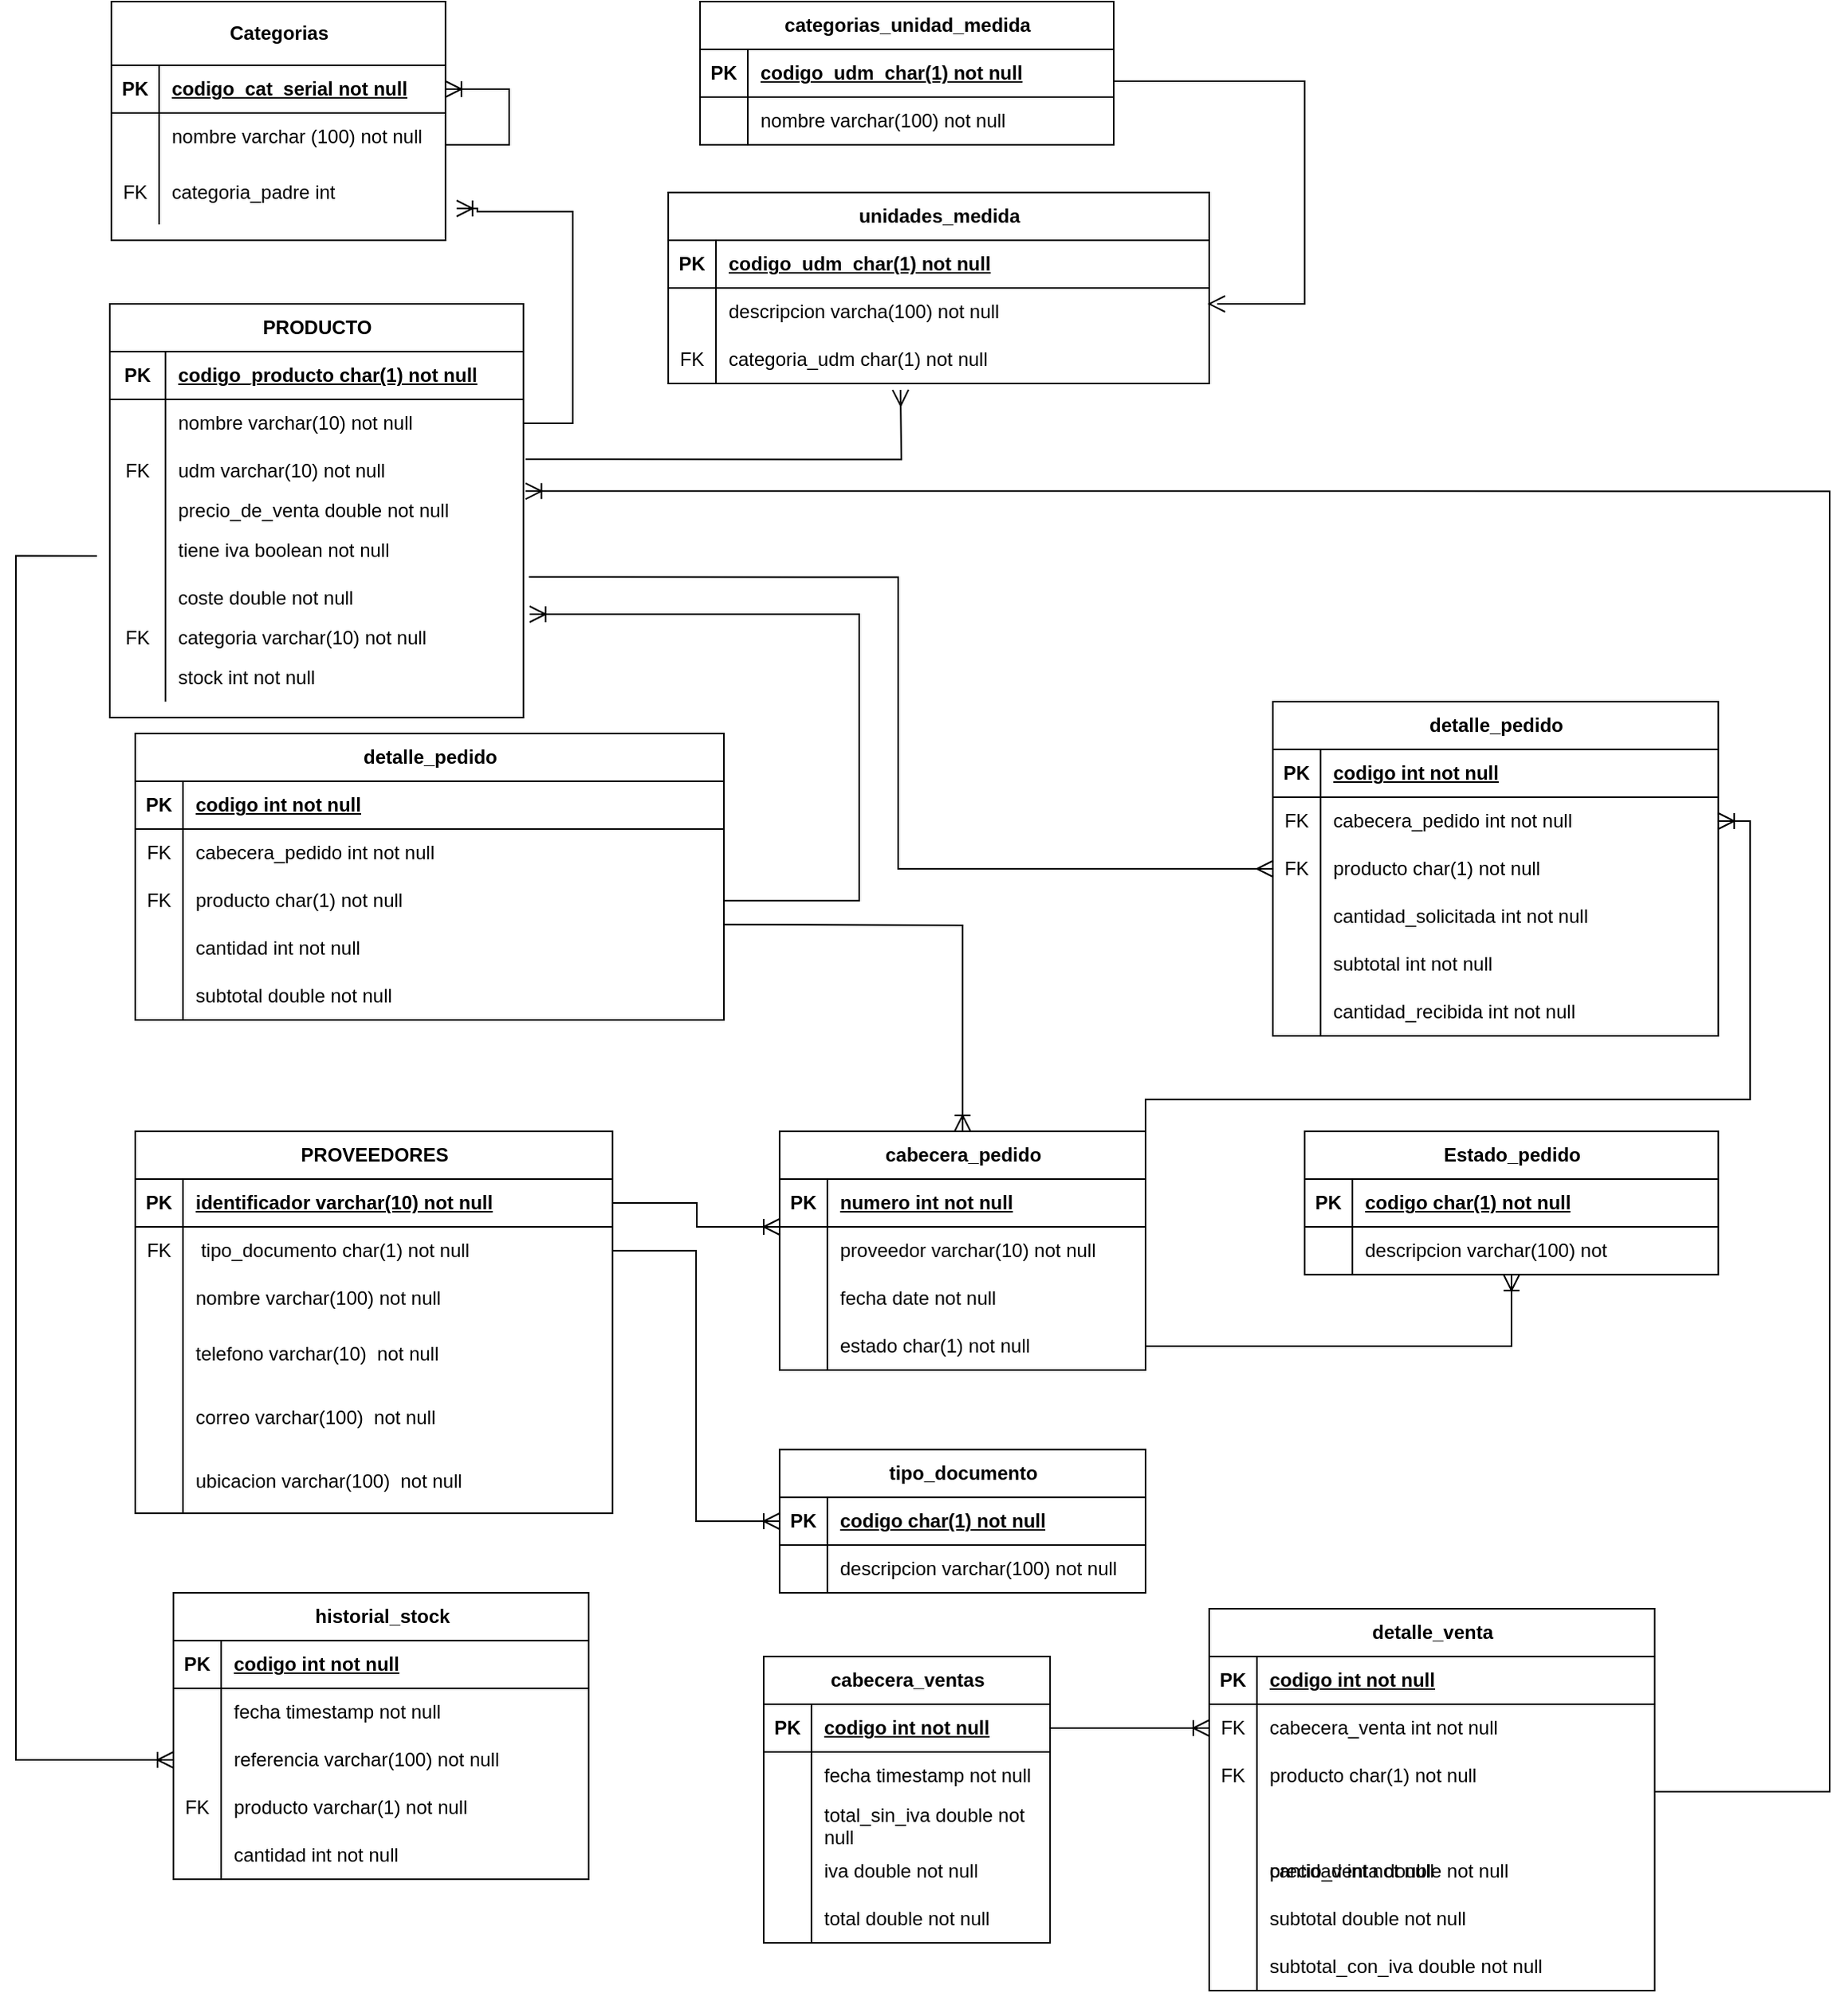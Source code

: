 <mxfile version="24.7.17">
  <diagram id="R2lEEEUBdFMjLlhIrx00" name="Page-1">
    <mxGraphModel dx="1257" dy="921" grid="1" gridSize="10" guides="1" tooltips="1" connect="1" arrows="1" fold="1" page="1" pageScale="1" pageWidth="850" pageHeight="1100" math="0" shadow="0" extFonts="Permanent Marker^https://fonts.googleapis.com/css?family=Permanent+Marker">
      <root>
        <mxCell id="0" />
        <mxCell id="1" parent="0" />
        <mxCell id="H6SclNMH7b_Vn-APHy6O-58" value="Categorias" style="shape=table;startSize=40;container=1;collapsible=1;childLayout=tableLayout;fixedRows=1;rowLines=0;fontStyle=1;align=center;resizeLast=1;html=1;" parent="1" vertex="1">
          <mxGeometry x="70" y="80" width="210" height="150" as="geometry" />
        </mxCell>
        <mxCell id="H6SclNMH7b_Vn-APHy6O-59" value="" style="shape=tableRow;horizontal=0;startSize=0;swimlaneHead=0;swimlaneBody=0;fillColor=none;collapsible=0;dropTarget=0;points=[[0,0.5],[1,0.5]];portConstraint=eastwest;top=0;left=0;right=0;bottom=1;" parent="H6SclNMH7b_Vn-APHy6O-58" vertex="1">
          <mxGeometry y="40" width="210" height="30" as="geometry" />
        </mxCell>
        <mxCell id="H6SclNMH7b_Vn-APHy6O-60" value="PK" style="shape=partialRectangle;connectable=0;fillColor=none;top=0;left=0;bottom=0;right=0;fontStyle=1;overflow=hidden;whiteSpace=wrap;html=1;" parent="H6SclNMH7b_Vn-APHy6O-59" vertex="1">
          <mxGeometry width="30" height="30" as="geometry">
            <mxRectangle width="30" height="30" as="alternateBounds" />
          </mxGeometry>
        </mxCell>
        <mxCell id="H6SclNMH7b_Vn-APHy6O-61" value="codigo_cat_serial not null" style="shape=partialRectangle;connectable=0;fillColor=none;top=0;left=0;bottom=0;right=0;align=left;spacingLeft=6;fontStyle=5;overflow=hidden;whiteSpace=wrap;html=1;" parent="H6SclNMH7b_Vn-APHy6O-59" vertex="1">
          <mxGeometry x="30" width="180" height="30" as="geometry">
            <mxRectangle width="180" height="30" as="alternateBounds" />
          </mxGeometry>
        </mxCell>
        <mxCell id="H6SclNMH7b_Vn-APHy6O-62" value="" style="shape=tableRow;horizontal=0;startSize=0;swimlaneHead=0;swimlaneBody=0;fillColor=none;collapsible=0;dropTarget=0;points=[[0,0.5],[1,0.5]];portConstraint=eastwest;top=0;left=0;right=0;bottom=0;" parent="H6SclNMH7b_Vn-APHy6O-58" vertex="1">
          <mxGeometry y="70" width="210" height="30" as="geometry" />
        </mxCell>
        <mxCell id="H6SclNMH7b_Vn-APHy6O-63" value="" style="shape=partialRectangle;connectable=0;fillColor=none;top=0;left=0;bottom=0;right=0;editable=1;overflow=hidden;whiteSpace=wrap;html=1;" parent="H6SclNMH7b_Vn-APHy6O-62" vertex="1">
          <mxGeometry width="30" height="30" as="geometry">
            <mxRectangle width="30" height="30" as="alternateBounds" />
          </mxGeometry>
        </mxCell>
        <mxCell id="H6SclNMH7b_Vn-APHy6O-64" value="nombre varchar (100) not null" style="shape=partialRectangle;connectable=0;fillColor=none;top=0;left=0;bottom=0;right=0;align=left;spacingLeft=6;overflow=hidden;whiteSpace=wrap;html=1;" parent="H6SclNMH7b_Vn-APHy6O-62" vertex="1">
          <mxGeometry x="30" width="180" height="30" as="geometry">
            <mxRectangle width="180" height="30" as="alternateBounds" />
          </mxGeometry>
        </mxCell>
        <mxCell id="H6SclNMH7b_Vn-APHy6O-65" value="" style="shape=tableRow;horizontal=0;startSize=0;swimlaneHead=0;swimlaneBody=0;fillColor=none;collapsible=0;dropTarget=0;points=[[0,0.5],[1,0.5]];portConstraint=eastwest;top=0;left=0;right=0;bottom=0;" parent="H6SclNMH7b_Vn-APHy6O-58" vertex="1">
          <mxGeometry y="100" width="210" height="40" as="geometry" />
        </mxCell>
        <mxCell id="H6SclNMH7b_Vn-APHy6O-66" value="FK" style="shape=partialRectangle;connectable=0;fillColor=none;top=0;left=0;bottom=0;right=0;editable=1;overflow=hidden;whiteSpace=wrap;html=1;" parent="H6SclNMH7b_Vn-APHy6O-65" vertex="1">
          <mxGeometry width="30" height="40" as="geometry">
            <mxRectangle width="30" height="40" as="alternateBounds" />
          </mxGeometry>
        </mxCell>
        <mxCell id="H6SclNMH7b_Vn-APHy6O-67" value="categoria_padre int" style="shape=partialRectangle;connectable=0;fillColor=none;top=0;left=0;bottom=0;right=0;align=left;spacingLeft=6;overflow=hidden;whiteSpace=wrap;html=1;" parent="H6SclNMH7b_Vn-APHy6O-65" vertex="1">
          <mxGeometry x="30" width="180" height="40" as="geometry">
            <mxRectangle width="180" height="40" as="alternateBounds" />
          </mxGeometry>
        </mxCell>
        <mxCell id="S21HEOs_ZK8-fzlr3OTA-1" value="categorias_unidad_medida" style="shape=table;startSize=30;container=1;collapsible=1;childLayout=tableLayout;fixedRows=1;rowLines=0;fontStyle=1;align=center;resizeLast=1;html=1;" parent="1" vertex="1">
          <mxGeometry x="440" y="80" width="260" height="90" as="geometry" />
        </mxCell>
        <mxCell id="S21HEOs_ZK8-fzlr3OTA-2" value="" style="shape=tableRow;horizontal=0;startSize=0;swimlaneHead=0;swimlaneBody=0;fillColor=none;collapsible=0;dropTarget=0;points=[[0,0.5],[1,0.5]];portConstraint=eastwest;top=0;left=0;right=0;bottom=1;" parent="S21HEOs_ZK8-fzlr3OTA-1" vertex="1">
          <mxGeometry y="30" width="260" height="30" as="geometry" />
        </mxCell>
        <mxCell id="S21HEOs_ZK8-fzlr3OTA-3" value="PK" style="shape=partialRectangle;connectable=0;fillColor=none;top=0;left=0;bottom=0;right=0;fontStyle=1;overflow=hidden;whiteSpace=wrap;html=1;" parent="S21HEOs_ZK8-fzlr3OTA-2" vertex="1">
          <mxGeometry width="30" height="30" as="geometry">
            <mxRectangle width="30" height="30" as="alternateBounds" />
          </mxGeometry>
        </mxCell>
        <mxCell id="S21HEOs_ZK8-fzlr3OTA-4" value="codigo_udm_char(1) not null" style="shape=partialRectangle;connectable=0;fillColor=none;top=0;left=0;bottom=0;right=0;align=left;spacingLeft=6;fontStyle=5;overflow=hidden;whiteSpace=wrap;html=1;" parent="S21HEOs_ZK8-fzlr3OTA-2" vertex="1">
          <mxGeometry x="30" width="230" height="30" as="geometry">
            <mxRectangle width="230" height="30" as="alternateBounds" />
          </mxGeometry>
        </mxCell>
        <mxCell id="S21HEOs_ZK8-fzlr3OTA-5" value="" style="shape=tableRow;horizontal=0;startSize=0;swimlaneHead=0;swimlaneBody=0;fillColor=none;collapsible=0;dropTarget=0;points=[[0,0.5],[1,0.5]];portConstraint=eastwest;top=0;left=0;right=0;bottom=0;" parent="S21HEOs_ZK8-fzlr3OTA-1" vertex="1">
          <mxGeometry y="60" width="260" height="30" as="geometry" />
        </mxCell>
        <mxCell id="S21HEOs_ZK8-fzlr3OTA-6" value="" style="shape=partialRectangle;connectable=0;fillColor=none;top=0;left=0;bottom=0;right=0;editable=1;overflow=hidden;whiteSpace=wrap;html=1;" parent="S21HEOs_ZK8-fzlr3OTA-5" vertex="1">
          <mxGeometry width="30" height="30" as="geometry">
            <mxRectangle width="30" height="30" as="alternateBounds" />
          </mxGeometry>
        </mxCell>
        <mxCell id="S21HEOs_ZK8-fzlr3OTA-7" value="nombre varchar(100) not null" style="shape=partialRectangle;connectable=0;fillColor=none;top=0;left=0;bottom=0;right=0;align=left;spacingLeft=6;overflow=hidden;whiteSpace=wrap;html=1;" parent="S21HEOs_ZK8-fzlr3OTA-5" vertex="1">
          <mxGeometry x="30" width="230" height="30" as="geometry">
            <mxRectangle width="230" height="30" as="alternateBounds" />
          </mxGeometry>
        </mxCell>
        <mxCell id="S21HEOs_ZK8-fzlr3OTA-14" value="unidades_medida" style="shape=table;startSize=30;container=1;collapsible=1;childLayout=tableLayout;fixedRows=1;rowLines=0;fontStyle=1;align=center;resizeLast=1;html=1;" parent="1" vertex="1">
          <mxGeometry x="420" y="200" width="340" height="120" as="geometry" />
        </mxCell>
        <mxCell id="S21HEOs_ZK8-fzlr3OTA-15" value="" style="shape=tableRow;horizontal=0;startSize=0;swimlaneHead=0;swimlaneBody=0;fillColor=none;collapsible=0;dropTarget=0;points=[[0,0.5],[1,0.5]];portConstraint=eastwest;top=0;left=0;right=0;bottom=1;" parent="S21HEOs_ZK8-fzlr3OTA-14" vertex="1">
          <mxGeometry y="30" width="340" height="30" as="geometry" />
        </mxCell>
        <mxCell id="S21HEOs_ZK8-fzlr3OTA-16" value="PK" style="shape=partialRectangle;connectable=0;fillColor=none;top=0;left=0;bottom=0;right=0;fontStyle=1;overflow=hidden;whiteSpace=wrap;html=1;" parent="S21HEOs_ZK8-fzlr3OTA-15" vertex="1">
          <mxGeometry width="30" height="30" as="geometry">
            <mxRectangle width="30" height="30" as="alternateBounds" />
          </mxGeometry>
        </mxCell>
        <mxCell id="S21HEOs_ZK8-fzlr3OTA-17" value="codigo_udm_char(1) not null" style="shape=partialRectangle;connectable=0;fillColor=none;top=0;left=0;bottom=0;right=0;align=left;spacingLeft=6;fontStyle=5;overflow=hidden;whiteSpace=wrap;html=1;" parent="S21HEOs_ZK8-fzlr3OTA-15" vertex="1">
          <mxGeometry x="30" width="310" height="30" as="geometry">
            <mxRectangle width="310" height="30" as="alternateBounds" />
          </mxGeometry>
        </mxCell>
        <mxCell id="S21HEOs_ZK8-fzlr3OTA-18" value="" style="shape=tableRow;horizontal=0;startSize=0;swimlaneHead=0;swimlaneBody=0;fillColor=none;collapsible=0;dropTarget=0;points=[[0,0.5],[1,0.5]];portConstraint=eastwest;top=0;left=0;right=0;bottom=0;" parent="S21HEOs_ZK8-fzlr3OTA-14" vertex="1">
          <mxGeometry y="60" width="340" height="30" as="geometry" />
        </mxCell>
        <mxCell id="S21HEOs_ZK8-fzlr3OTA-19" value="" style="shape=partialRectangle;connectable=0;fillColor=none;top=0;left=0;bottom=0;right=0;editable=1;overflow=hidden;whiteSpace=wrap;html=1;" parent="S21HEOs_ZK8-fzlr3OTA-18" vertex="1">
          <mxGeometry width="30" height="30" as="geometry">
            <mxRectangle width="30" height="30" as="alternateBounds" />
          </mxGeometry>
        </mxCell>
        <mxCell id="S21HEOs_ZK8-fzlr3OTA-20" value="descripcion varcha(100) not null" style="shape=partialRectangle;connectable=0;fillColor=none;top=0;left=0;bottom=0;right=0;align=left;spacingLeft=6;overflow=hidden;whiteSpace=wrap;html=1;" parent="S21HEOs_ZK8-fzlr3OTA-18" vertex="1">
          <mxGeometry x="30" width="310" height="30" as="geometry">
            <mxRectangle width="310" height="30" as="alternateBounds" />
          </mxGeometry>
        </mxCell>
        <mxCell id="S21HEOs_ZK8-fzlr3OTA-21" value="" style="shape=tableRow;horizontal=0;startSize=0;swimlaneHead=0;swimlaneBody=0;fillColor=none;collapsible=0;dropTarget=0;points=[[0,0.5],[1,0.5]];portConstraint=eastwest;top=0;left=0;right=0;bottom=0;" parent="S21HEOs_ZK8-fzlr3OTA-14" vertex="1">
          <mxGeometry y="90" width="340" height="30" as="geometry" />
        </mxCell>
        <mxCell id="S21HEOs_ZK8-fzlr3OTA-22" value="FK" style="shape=partialRectangle;connectable=0;fillColor=none;top=0;left=0;bottom=0;right=0;editable=1;overflow=hidden;whiteSpace=wrap;html=1;" parent="S21HEOs_ZK8-fzlr3OTA-21" vertex="1">
          <mxGeometry width="30" height="30" as="geometry">
            <mxRectangle width="30" height="30" as="alternateBounds" />
          </mxGeometry>
        </mxCell>
        <mxCell id="S21HEOs_ZK8-fzlr3OTA-23" value="categoria_udm char(1) not null" style="shape=partialRectangle;connectable=0;fillColor=none;top=0;left=0;bottom=0;right=0;align=left;spacingLeft=6;overflow=hidden;whiteSpace=wrap;html=1;" parent="S21HEOs_ZK8-fzlr3OTA-21" vertex="1">
          <mxGeometry x="30" width="310" height="30" as="geometry">
            <mxRectangle width="310" height="30" as="alternateBounds" />
          </mxGeometry>
        </mxCell>
        <mxCell id="S21HEOs_ZK8-fzlr3OTA-31" value="" style="edgeStyle=orthogonalEdgeStyle;fontSize=12;html=1;endArrow=ERoneToMany;rounded=0;startSize=8;endSize=8;entryX=1;entryY=0.5;entryDx=0;entryDy=0;" parent="1" target="H6SclNMH7b_Vn-APHy6O-59" edge="1">
          <mxGeometry width="100" height="100" relative="1" as="geometry">
            <mxPoint x="280" y="160" as="sourcePoint" />
            <mxPoint x="380" y="60" as="targetPoint" />
            <Array as="points">
              <mxPoint x="280" y="170" />
              <mxPoint x="320" y="170" />
              <mxPoint x="320" y="135" />
            </Array>
          </mxGeometry>
        </mxCell>
        <mxCell id="S21HEOs_ZK8-fzlr3OTA-32" value="" style="edgeStyle=orthogonalEdgeStyle;fontSize=12;html=1;endArrow=ERoneToMany;rounded=0;startSize=8;endSize=8;" parent="1" edge="1">
          <mxGeometry width="100" height="100" relative="1" as="geometry">
            <mxPoint x="700" y="135" as="sourcePoint" />
            <mxPoint x="770" y="270" as="targetPoint" />
            <Array as="points">
              <mxPoint x="700" y="130" />
              <mxPoint x="820" y="130" />
              <mxPoint x="820" y="270" />
              <mxPoint x="765" y="270" />
            </Array>
          </mxGeometry>
        </mxCell>
        <mxCell id="S21HEOs_ZK8-fzlr3OTA-33" value="PRODUCTO" style="shape=table;startSize=30;container=1;collapsible=1;childLayout=tableLayout;fixedRows=1;rowLines=0;fontStyle=1;align=center;resizeLast=1;html=1;" parent="1" vertex="1">
          <mxGeometry x="69" y="270" width="260" height="260" as="geometry" />
        </mxCell>
        <mxCell id="S21HEOs_ZK8-fzlr3OTA-34" value="" style="shape=tableRow;horizontal=0;startSize=0;swimlaneHead=0;swimlaneBody=0;fillColor=none;collapsible=0;dropTarget=0;points=[[0,0.5],[1,0.5]];portConstraint=eastwest;top=0;left=0;right=0;bottom=1;" parent="S21HEOs_ZK8-fzlr3OTA-33" vertex="1">
          <mxGeometry y="30" width="260" height="30" as="geometry" />
        </mxCell>
        <mxCell id="S21HEOs_ZK8-fzlr3OTA-35" value="PK" style="shape=partialRectangle;connectable=0;fillColor=none;top=0;left=0;bottom=0;right=0;fontStyle=1;overflow=hidden;whiteSpace=wrap;html=1;" parent="S21HEOs_ZK8-fzlr3OTA-34" vertex="1">
          <mxGeometry width="35" height="30" as="geometry">
            <mxRectangle width="35" height="30" as="alternateBounds" />
          </mxGeometry>
        </mxCell>
        <mxCell id="S21HEOs_ZK8-fzlr3OTA-36" value="codigo_producto char(1) not null" style="shape=partialRectangle;connectable=0;fillColor=none;top=0;left=0;bottom=0;right=0;align=left;spacingLeft=6;fontStyle=5;overflow=hidden;whiteSpace=wrap;html=1;" parent="S21HEOs_ZK8-fzlr3OTA-34" vertex="1">
          <mxGeometry x="35" width="225" height="30" as="geometry">
            <mxRectangle width="225" height="30" as="alternateBounds" />
          </mxGeometry>
        </mxCell>
        <mxCell id="S21HEOs_ZK8-fzlr3OTA-37" value="" style="shape=tableRow;horizontal=0;startSize=0;swimlaneHead=0;swimlaneBody=0;fillColor=none;collapsible=0;dropTarget=0;points=[[0,0.5],[1,0.5]];portConstraint=eastwest;top=0;left=0;right=0;bottom=0;" parent="S21HEOs_ZK8-fzlr3OTA-33" vertex="1">
          <mxGeometry y="60" width="260" height="30" as="geometry" />
        </mxCell>
        <mxCell id="S21HEOs_ZK8-fzlr3OTA-38" value="&lt;span style=&quot;white-space: pre;&quot;&gt;&#x9;&lt;/span&gt;&lt;span style=&quot;white-space: pre;&quot;&gt;&#x9;&lt;/span&gt;" style="shape=partialRectangle;connectable=0;fillColor=none;top=0;left=0;bottom=0;right=0;editable=1;overflow=hidden;whiteSpace=wrap;html=1;" parent="S21HEOs_ZK8-fzlr3OTA-37" vertex="1">
          <mxGeometry width="35" height="30" as="geometry">
            <mxRectangle width="35" height="30" as="alternateBounds" />
          </mxGeometry>
        </mxCell>
        <mxCell id="S21HEOs_ZK8-fzlr3OTA-39" value="nombre varchar(10) not null" style="shape=partialRectangle;connectable=0;fillColor=none;top=0;left=0;bottom=0;right=0;align=left;spacingLeft=6;overflow=hidden;whiteSpace=wrap;html=1;" parent="S21HEOs_ZK8-fzlr3OTA-37" vertex="1">
          <mxGeometry x="35" width="225" height="30" as="geometry">
            <mxRectangle width="225" height="30" as="alternateBounds" />
          </mxGeometry>
        </mxCell>
        <mxCell id="S21HEOs_ZK8-fzlr3OTA-40" value="" style="shape=tableRow;horizontal=0;startSize=0;swimlaneHead=0;swimlaneBody=0;fillColor=none;collapsible=0;dropTarget=0;points=[[0,0.5],[1,0.5]];portConstraint=eastwest;top=0;left=0;right=0;bottom=0;" parent="S21HEOs_ZK8-fzlr3OTA-33" vertex="1">
          <mxGeometry y="90" width="260" height="30" as="geometry" />
        </mxCell>
        <mxCell id="S21HEOs_ZK8-fzlr3OTA-41" value="FK" style="shape=partialRectangle;connectable=0;fillColor=none;top=0;left=0;bottom=0;right=0;editable=1;overflow=hidden;whiteSpace=wrap;html=1;" parent="S21HEOs_ZK8-fzlr3OTA-40" vertex="1">
          <mxGeometry width="35" height="30" as="geometry">
            <mxRectangle width="35" height="30" as="alternateBounds" />
          </mxGeometry>
        </mxCell>
        <mxCell id="S21HEOs_ZK8-fzlr3OTA-42" value="udm varchar(10) not null" style="shape=partialRectangle;connectable=0;fillColor=none;top=0;left=0;bottom=0;right=0;align=left;spacingLeft=6;overflow=hidden;whiteSpace=wrap;html=1;" parent="S21HEOs_ZK8-fzlr3OTA-40" vertex="1">
          <mxGeometry x="35" width="225" height="30" as="geometry">
            <mxRectangle width="225" height="30" as="alternateBounds" />
          </mxGeometry>
        </mxCell>
        <mxCell id="S21HEOs_ZK8-fzlr3OTA-43" value="" style="shape=tableRow;horizontal=0;startSize=0;swimlaneHead=0;swimlaneBody=0;fillColor=none;collapsible=0;dropTarget=0;points=[[0,0.5],[1,0.5]];portConstraint=eastwest;top=0;left=0;right=0;bottom=0;" parent="S21HEOs_ZK8-fzlr3OTA-33" vertex="1">
          <mxGeometry y="120" width="260" height="20" as="geometry" />
        </mxCell>
        <mxCell id="S21HEOs_ZK8-fzlr3OTA-44" value="" style="shape=partialRectangle;connectable=0;fillColor=none;top=0;left=0;bottom=0;right=0;editable=1;overflow=hidden;whiteSpace=wrap;html=1;" parent="S21HEOs_ZK8-fzlr3OTA-43" vertex="1">
          <mxGeometry width="35" height="20" as="geometry">
            <mxRectangle width="35" height="20" as="alternateBounds" />
          </mxGeometry>
        </mxCell>
        <mxCell id="S21HEOs_ZK8-fzlr3OTA-45" value="precio_de_venta double not null" style="shape=partialRectangle;connectable=0;fillColor=none;top=0;left=0;bottom=0;right=0;align=left;spacingLeft=6;overflow=hidden;whiteSpace=wrap;html=1;" parent="S21HEOs_ZK8-fzlr3OTA-43" vertex="1">
          <mxGeometry x="35" width="225" height="20" as="geometry">
            <mxRectangle width="225" height="20" as="alternateBounds" />
          </mxGeometry>
        </mxCell>
        <mxCell id="S21HEOs_ZK8-fzlr3OTA-46" value="" style="shape=tableRow;horizontal=0;startSize=0;swimlaneHead=0;swimlaneBody=0;fillColor=none;collapsible=0;dropTarget=0;points=[[0,0.5],[1,0.5]];portConstraint=eastwest;top=0;left=0;right=0;bottom=0;" parent="S21HEOs_ZK8-fzlr3OTA-33" vertex="1">
          <mxGeometry y="140" width="260" height="30" as="geometry" />
        </mxCell>
        <mxCell id="S21HEOs_ZK8-fzlr3OTA-47" value="" style="shape=partialRectangle;connectable=0;fillColor=none;top=0;left=0;bottom=0;right=0;editable=1;overflow=hidden;whiteSpace=wrap;html=1;" parent="S21HEOs_ZK8-fzlr3OTA-46" vertex="1">
          <mxGeometry width="35" height="30" as="geometry">
            <mxRectangle width="35" height="30" as="alternateBounds" />
          </mxGeometry>
        </mxCell>
        <mxCell id="S21HEOs_ZK8-fzlr3OTA-48" value="tiene iva boolean not null" style="shape=partialRectangle;connectable=0;fillColor=none;top=0;left=0;bottom=0;right=0;align=left;spacingLeft=6;overflow=hidden;whiteSpace=wrap;html=1;" parent="S21HEOs_ZK8-fzlr3OTA-46" vertex="1">
          <mxGeometry x="35" width="225" height="30" as="geometry">
            <mxRectangle width="225" height="30" as="alternateBounds" />
          </mxGeometry>
        </mxCell>
        <mxCell id="S21HEOs_ZK8-fzlr3OTA-49" value="" style="shape=tableRow;horizontal=0;startSize=0;swimlaneHead=0;swimlaneBody=0;fillColor=none;collapsible=0;dropTarget=0;points=[[0,0.5],[1,0.5]];portConstraint=eastwest;top=0;left=0;right=0;bottom=0;" parent="S21HEOs_ZK8-fzlr3OTA-33" vertex="1">
          <mxGeometry y="170" width="260" height="30" as="geometry" />
        </mxCell>
        <mxCell id="S21HEOs_ZK8-fzlr3OTA-50" value="" style="shape=partialRectangle;connectable=0;fillColor=none;top=0;left=0;bottom=0;right=0;editable=1;overflow=hidden;whiteSpace=wrap;html=1;" parent="S21HEOs_ZK8-fzlr3OTA-49" vertex="1">
          <mxGeometry width="35" height="30" as="geometry">
            <mxRectangle width="35" height="30" as="alternateBounds" />
          </mxGeometry>
        </mxCell>
        <mxCell id="S21HEOs_ZK8-fzlr3OTA-51" value="coste double not null" style="shape=partialRectangle;connectable=0;fillColor=none;top=0;left=0;bottom=0;right=0;align=left;spacingLeft=6;overflow=hidden;whiteSpace=wrap;html=1;" parent="S21HEOs_ZK8-fzlr3OTA-49" vertex="1">
          <mxGeometry x="35" width="225" height="30" as="geometry">
            <mxRectangle width="225" height="30" as="alternateBounds" />
          </mxGeometry>
        </mxCell>
        <mxCell id="S21HEOs_ZK8-fzlr3OTA-52" value="" style="shape=tableRow;horizontal=0;startSize=0;swimlaneHead=0;swimlaneBody=0;fillColor=none;collapsible=0;dropTarget=0;points=[[0,0.5],[1,0.5]];portConstraint=eastwest;top=0;left=0;right=0;bottom=0;" parent="S21HEOs_ZK8-fzlr3OTA-33" vertex="1">
          <mxGeometry y="200" width="260" height="20" as="geometry" />
        </mxCell>
        <mxCell id="S21HEOs_ZK8-fzlr3OTA-53" value="FK" style="shape=partialRectangle;connectable=0;fillColor=none;top=0;left=0;bottom=0;right=0;editable=1;overflow=hidden;whiteSpace=wrap;html=1;" parent="S21HEOs_ZK8-fzlr3OTA-52" vertex="1">
          <mxGeometry width="35" height="20" as="geometry">
            <mxRectangle width="35" height="20" as="alternateBounds" />
          </mxGeometry>
        </mxCell>
        <mxCell id="S21HEOs_ZK8-fzlr3OTA-54" value="categoria varchar(10) not null" style="shape=partialRectangle;connectable=0;fillColor=none;top=0;left=0;bottom=0;right=0;align=left;spacingLeft=6;overflow=hidden;whiteSpace=wrap;html=1;" parent="S21HEOs_ZK8-fzlr3OTA-52" vertex="1">
          <mxGeometry x="35" width="225" height="20" as="geometry">
            <mxRectangle width="225" height="20" as="alternateBounds" />
          </mxGeometry>
        </mxCell>
        <mxCell id="hV0k4n4eP7k4raMySaxs-26" value="" style="shape=tableRow;horizontal=0;startSize=0;swimlaneHead=0;swimlaneBody=0;fillColor=none;collapsible=0;dropTarget=0;points=[[0,0.5],[1,0.5]];portConstraint=eastwest;top=0;left=0;right=0;bottom=0;" parent="S21HEOs_ZK8-fzlr3OTA-33" vertex="1">
          <mxGeometry y="220" width="260" height="30" as="geometry" />
        </mxCell>
        <mxCell id="hV0k4n4eP7k4raMySaxs-27" value="" style="shape=partialRectangle;connectable=0;fillColor=none;top=0;left=0;bottom=0;right=0;editable=1;overflow=hidden;whiteSpace=wrap;html=1;" parent="hV0k4n4eP7k4raMySaxs-26" vertex="1">
          <mxGeometry width="35" height="30" as="geometry">
            <mxRectangle width="35" height="30" as="alternateBounds" />
          </mxGeometry>
        </mxCell>
        <mxCell id="hV0k4n4eP7k4raMySaxs-28" value="stock int not null" style="shape=partialRectangle;connectable=0;fillColor=none;top=0;left=0;bottom=0;right=0;align=left;spacingLeft=6;overflow=hidden;whiteSpace=wrap;html=1;" parent="hV0k4n4eP7k4raMySaxs-26" vertex="1">
          <mxGeometry x="35" width="225" height="30" as="geometry">
            <mxRectangle width="225" height="30" as="alternateBounds" />
          </mxGeometry>
        </mxCell>
        <mxCell id="S21HEOs_ZK8-fzlr3OTA-57" value="" style="edgeStyle=orthogonalEdgeStyle;fontSize=12;html=1;endArrow=ERoneToMany;rounded=0;startSize=8;endSize=8;exitX=1;exitY=0.5;exitDx=0;exitDy=0;" parent="1" source="S21HEOs_ZK8-fzlr3OTA-37" edge="1">
          <mxGeometry width="100" height="100" relative="1" as="geometry">
            <mxPoint x="410" y="550" as="sourcePoint" />
            <mxPoint x="287" y="210" as="targetPoint" />
            <Array as="points">
              <mxPoint x="360" y="345" />
              <mxPoint x="360" y="212" />
              <mxPoint x="300" y="212" />
              <mxPoint x="300" y="210" />
            </Array>
          </mxGeometry>
        </mxCell>
        <mxCell id="3VEfUb3BoNbnpnAh-mXD-67" value="PROVEEDORES" style="shape=table;startSize=30;container=1;collapsible=1;childLayout=tableLayout;fixedRows=1;rowLines=0;fontStyle=1;align=center;resizeLast=1;html=1;" parent="1" vertex="1">
          <mxGeometry x="85" y="790" width="300" height="240" as="geometry" />
        </mxCell>
        <mxCell id="3VEfUb3BoNbnpnAh-mXD-68" value="" style="shape=tableRow;horizontal=0;startSize=0;swimlaneHead=0;swimlaneBody=0;fillColor=none;collapsible=0;dropTarget=0;points=[[0,0.5],[1,0.5]];portConstraint=eastwest;top=0;left=0;right=0;bottom=1;" parent="3VEfUb3BoNbnpnAh-mXD-67" vertex="1">
          <mxGeometry y="30" width="300" height="30" as="geometry" />
        </mxCell>
        <mxCell id="3VEfUb3BoNbnpnAh-mXD-69" value="PK" style="shape=partialRectangle;connectable=0;fillColor=none;top=0;left=0;bottom=0;right=0;fontStyle=1;overflow=hidden;whiteSpace=wrap;html=1;" parent="3VEfUb3BoNbnpnAh-mXD-68" vertex="1">
          <mxGeometry width="30" height="30" as="geometry">
            <mxRectangle width="30" height="30" as="alternateBounds" />
          </mxGeometry>
        </mxCell>
        <mxCell id="3VEfUb3BoNbnpnAh-mXD-70" value="identificador varchar(10) not null" style="shape=partialRectangle;connectable=0;fillColor=none;top=0;left=0;bottom=0;right=0;align=left;spacingLeft=6;fontStyle=5;overflow=hidden;whiteSpace=wrap;html=1;" parent="3VEfUb3BoNbnpnAh-mXD-68" vertex="1">
          <mxGeometry x="30" width="270" height="30" as="geometry">
            <mxRectangle width="270" height="30" as="alternateBounds" />
          </mxGeometry>
        </mxCell>
        <mxCell id="3VEfUb3BoNbnpnAh-mXD-71" value="" style="shape=tableRow;horizontal=0;startSize=0;swimlaneHead=0;swimlaneBody=0;fillColor=none;collapsible=0;dropTarget=0;points=[[0,0.5],[1,0.5]];portConstraint=eastwest;top=0;left=0;right=0;bottom=0;" parent="3VEfUb3BoNbnpnAh-mXD-67" vertex="1">
          <mxGeometry y="60" width="300" height="30" as="geometry" />
        </mxCell>
        <mxCell id="3VEfUb3BoNbnpnAh-mXD-72" value="FK" style="shape=partialRectangle;connectable=0;fillColor=none;top=0;left=0;bottom=0;right=0;editable=1;overflow=hidden;whiteSpace=wrap;html=1;" parent="3VEfUb3BoNbnpnAh-mXD-71" vertex="1">
          <mxGeometry width="30" height="30" as="geometry">
            <mxRectangle width="30" height="30" as="alternateBounds" />
          </mxGeometry>
        </mxCell>
        <mxCell id="3VEfUb3BoNbnpnAh-mXD-73" value="&amp;nbsp;tipo_documento char(1) not null" style="shape=partialRectangle;connectable=0;fillColor=none;top=0;left=0;bottom=0;right=0;align=left;spacingLeft=6;overflow=hidden;whiteSpace=wrap;html=1;" parent="3VEfUb3BoNbnpnAh-mXD-71" vertex="1">
          <mxGeometry x="30" width="270" height="30" as="geometry">
            <mxRectangle width="270" height="30" as="alternateBounds" />
          </mxGeometry>
        </mxCell>
        <mxCell id="3VEfUb3BoNbnpnAh-mXD-74" value="" style="shape=tableRow;horizontal=0;startSize=0;swimlaneHead=0;swimlaneBody=0;fillColor=none;collapsible=0;dropTarget=0;points=[[0,0.5],[1,0.5]];portConstraint=eastwest;top=0;left=0;right=0;bottom=0;" parent="3VEfUb3BoNbnpnAh-mXD-67" vertex="1">
          <mxGeometry y="90" width="300" height="30" as="geometry" />
        </mxCell>
        <mxCell id="3VEfUb3BoNbnpnAh-mXD-75" value="" style="shape=partialRectangle;connectable=0;fillColor=none;top=0;left=0;bottom=0;right=0;editable=1;overflow=hidden;whiteSpace=wrap;html=1;" parent="3VEfUb3BoNbnpnAh-mXD-74" vertex="1">
          <mxGeometry width="30" height="30" as="geometry">
            <mxRectangle width="30" height="30" as="alternateBounds" />
          </mxGeometry>
        </mxCell>
        <mxCell id="3VEfUb3BoNbnpnAh-mXD-76" value="nombre varchar(100) not null" style="shape=partialRectangle;connectable=0;fillColor=none;top=0;left=0;bottom=0;right=0;align=left;spacingLeft=6;overflow=hidden;whiteSpace=wrap;html=1;" parent="3VEfUb3BoNbnpnAh-mXD-74" vertex="1">
          <mxGeometry x="30" width="270" height="30" as="geometry">
            <mxRectangle width="270" height="30" as="alternateBounds" />
          </mxGeometry>
        </mxCell>
        <mxCell id="3VEfUb3BoNbnpnAh-mXD-77" value="" style="shape=tableRow;horizontal=0;startSize=0;swimlaneHead=0;swimlaneBody=0;fillColor=none;collapsible=0;dropTarget=0;points=[[0,0.5],[1,0.5]];portConstraint=eastwest;top=0;left=0;right=0;bottom=0;" parent="3VEfUb3BoNbnpnAh-mXD-67" vertex="1">
          <mxGeometry y="120" width="300" height="40" as="geometry" />
        </mxCell>
        <mxCell id="3VEfUb3BoNbnpnAh-mXD-78" value="" style="shape=partialRectangle;connectable=0;fillColor=none;top=0;left=0;bottom=0;right=0;editable=1;overflow=hidden;whiteSpace=wrap;html=1;" parent="3VEfUb3BoNbnpnAh-mXD-77" vertex="1">
          <mxGeometry width="30" height="40" as="geometry">
            <mxRectangle width="30" height="40" as="alternateBounds" />
          </mxGeometry>
        </mxCell>
        <mxCell id="3VEfUb3BoNbnpnAh-mXD-79" value="telefono varchar(10)&amp;nbsp; not null" style="shape=partialRectangle;connectable=0;fillColor=none;top=0;left=0;bottom=0;right=0;align=left;spacingLeft=6;overflow=hidden;whiteSpace=wrap;html=1;" parent="3VEfUb3BoNbnpnAh-mXD-77" vertex="1">
          <mxGeometry x="30" width="270" height="40" as="geometry">
            <mxRectangle width="270" height="40" as="alternateBounds" />
          </mxGeometry>
        </mxCell>
        <mxCell id="3VEfUb3BoNbnpnAh-mXD-80" value="" style="shape=tableRow;horizontal=0;startSize=0;swimlaneHead=0;swimlaneBody=0;fillColor=none;collapsible=0;dropTarget=0;points=[[0,0.5],[1,0.5]];portConstraint=eastwest;top=0;left=0;right=0;bottom=0;" parent="3VEfUb3BoNbnpnAh-mXD-67" vertex="1">
          <mxGeometry y="160" width="300" height="40" as="geometry" />
        </mxCell>
        <mxCell id="3VEfUb3BoNbnpnAh-mXD-81" value="" style="shape=partialRectangle;connectable=0;fillColor=none;top=0;left=0;bottom=0;right=0;editable=1;overflow=hidden;whiteSpace=wrap;html=1;" parent="3VEfUb3BoNbnpnAh-mXD-80" vertex="1">
          <mxGeometry width="30" height="40" as="geometry">
            <mxRectangle width="30" height="40" as="alternateBounds" />
          </mxGeometry>
        </mxCell>
        <mxCell id="3VEfUb3BoNbnpnAh-mXD-82" value="correo varchar(100)&amp;nbsp; not null" style="shape=partialRectangle;connectable=0;fillColor=none;top=0;left=0;bottom=0;right=0;align=left;spacingLeft=6;overflow=hidden;whiteSpace=wrap;html=1;" parent="3VEfUb3BoNbnpnAh-mXD-80" vertex="1">
          <mxGeometry x="30" width="270" height="40" as="geometry">
            <mxRectangle width="270" height="40" as="alternateBounds" />
          </mxGeometry>
        </mxCell>
        <mxCell id="3VEfUb3BoNbnpnAh-mXD-83" value="" style="shape=tableRow;horizontal=0;startSize=0;swimlaneHead=0;swimlaneBody=0;fillColor=none;collapsible=0;dropTarget=0;points=[[0,0.5],[1,0.5]];portConstraint=eastwest;top=0;left=0;right=0;bottom=0;" parent="3VEfUb3BoNbnpnAh-mXD-67" vertex="1">
          <mxGeometry y="200" width="300" height="40" as="geometry" />
        </mxCell>
        <mxCell id="3VEfUb3BoNbnpnAh-mXD-84" value="" style="shape=partialRectangle;connectable=0;fillColor=none;top=0;left=0;bottom=0;right=0;editable=1;overflow=hidden;whiteSpace=wrap;html=1;" parent="3VEfUb3BoNbnpnAh-mXD-83" vertex="1">
          <mxGeometry width="30" height="40" as="geometry">
            <mxRectangle width="30" height="40" as="alternateBounds" />
          </mxGeometry>
        </mxCell>
        <mxCell id="3VEfUb3BoNbnpnAh-mXD-85" value="ubicacion varchar(100)&amp;nbsp; not null" style="shape=partialRectangle;connectable=0;fillColor=none;top=0;left=0;bottom=0;right=0;align=left;spacingLeft=6;overflow=hidden;whiteSpace=wrap;html=1;" parent="3VEfUb3BoNbnpnAh-mXD-83" vertex="1">
          <mxGeometry x="30" width="270" height="40" as="geometry">
            <mxRectangle width="270" height="40" as="alternateBounds" />
          </mxGeometry>
        </mxCell>
        <mxCell id="3VEfUb3BoNbnpnAh-mXD-86" value="tipo_documento" style="shape=table;startSize=30;container=1;collapsible=1;childLayout=tableLayout;fixedRows=1;rowLines=0;fontStyle=1;align=center;resizeLast=1;html=1;" parent="1" vertex="1">
          <mxGeometry x="490" y="990" width="230" height="90" as="geometry" />
        </mxCell>
        <mxCell id="3VEfUb3BoNbnpnAh-mXD-87" value="" style="shape=tableRow;horizontal=0;startSize=0;swimlaneHead=0;swimlaneBody=0;fillColor=none;collapsible=0;dropTarget=0;points=[[0,0.5],[1,0.5]];portConstraint=eastwest;top=0;left=0;right=0;bottom=1;" parent="3VEfUb3BoNbnpnAh-mXD-86" vertex="1">
          <mxGeometry y="30" width="230" height="30" as="geometry" />
        </mxCell>
        <mxCell id="3VEfUb3BoNbnpnAh-mXD-88" value="PK" style="shape=partialRectangle;connectable=0;fillColor=none;top=0;left=0;bottom=0;right=0;fontStyle=1;overflow=hidden;whiteSpace=wrap;html=1;" parent="3VEfUb3BoNbnpnAh-mXD-87" vertex="1">
          <mxGeometry width="30" height="30" as="geometry">
            <mxRectangle width="30" height="30" as="alternateBounds" />
          </mxGeometry>
        </mxCell>
        <mxCell id="3VEfUb3BoNbnpnAh-mXD-89" value="codigo char(1) not null" style="shape=partialRectangle;connectable=0;fillColor=none;top=0;left=0;bottom=0;right=0;align=left;spacingLeft=6;fontStyle=5;overflow=hidden;whiteSpace=wrap;html=1;" parent="3VEfUb3BoNbnpnAh-mXD-87" vertex="1">
          <mxGeometry x="30" width="200" height="30" as="geometry">
            <mxRectangle width="200" height="30" as="alternateBounds" />
          </mxGeometry>
        </mxCell>
        <mxCell id="3VEfUb3BoNbnpnAh-mXD-90" value="" style="shape=tableRow;horizontal=0;startSize=0;swimlaneHead=0;swimlaneBody=0;fillColor=none;collapsible=0;dropTarget=0;points=[[0,0.5],[1,0.5]];portConstraint=eastwest;top=0;left=0;right=0;bottom=0;" parent="3VEfUb3BoNbnpnAh-mXD-86" vertex="1">
          <mxGeometry y="60" width="230" height="30" as="geometry" />
        </mxCell>
        <mxCell id="3VEfUb3BoNbnpnAh-mXD-91" value="" style="shape=partialRectangle;connectable=0;fillColor=none;top=0;left=0;bottom=0;right=0;editable=1;overflow=hidden;whiteSpace=wrap;html=1;" parent="3VEfUb3BoNbnpnAh-mXD-90" vertex="1">
          <mxGeometry width="30" height="30" as="geometry">
            <mxRectangle width="30" height="30" as="alternateBounds" />
          </mxGeometry>
        </mxCell>
        <mxCell id="3VEfUb3BoNbnpnAh-mXD-92" value="descripcion varchar(100) not null" style="shape=partialRectangle;connectable=0;fillColor=none;top=0;left=0;bottom=0;right=0;align=left;spacingLeft=6;overflow=hidden;whiteSpace=wrap;html=1;" parent="3VEfUb3BoNbnpnAh-mXD-90" vertex="1">
          <mxGeometry x="30" width="200" height="30" as="geometry">
            <mxRectangle width="200" height="30" as="alternateBounds" />
          </mxGeometry>
        </mxCell>
        <mxCell id="3VEfUb3BoNbnpnAh-mXD-93" style="edgeStyle=orthogonalEdgeStyle;rounded=0;orthogonalLoop=1;jettySize=auto;html=1;entryX=1;entryY=0.5;entryDx=0;entryDy=0;fontSize=12;startSize=8;endSize=8;endArrow=none;endFill=0;startArrow=ERoneToMany;startFill=0;" parent="1" source="3VEfUb3BoNbnpnAh-mXD-87" target="3VEfUb3BoNbnpnAh-mXD-71" edge="1">
          <mxGeometry relative="1" as="geometry" />
        </mxCell>
        <mxCell id="3VEfUb3BoNbnpnAh-mXD-94" value="cabecera_pedido" style="shape=table;startSize=30;container=1;collapsible=1;childLayout=tableLayout;fixedRows=1;rowLines=0;fontStyle=1;align=center;resizeLast=1;html=1;" parent="1" vertex="1">
          <mxGeometry x="490" y="790" width="230" height="150" as="geometry" />
        </mxCell>
        <mxCell id="3VEfUb3BoNbnpnAh-mXD-95" value="" style="shape=tableRow;horizontal=0;startSize=0;swimlaneHead=0;swimlaneBody=0;fillColor=none;collapsible=0;dropTarget=0;points=[[0,0.5],[1,0.5]];portConstraint=eastwest;top=0;left=0;right=0;bottom=1;" parent="3VEfUb3BoNbnpnAh-mXD-94" vertex="1">
          <mxGeometry y="30" width="230" height="30" as="geometry" />
        </mxCell>
        <mxCell id="3VEfUb3BoNbnpnAh-mXD-96" value="PK" style="shape=partialRectangle;connectable=0;fillColor=none;top=0;left=0;bottom=0;right=0;fontStyle=1;overflow=hidden;whiteSpace=wrap;html=1;" parent="3VEfUb3BoNbnpnAh-mXD-95" vertex="1">
          <mxGeometry width="30" height="30" as="geometry">
            <mxRectangle width="30" height="30" as="alternateBounds" />
          </mxGeometry>
        </mxCell>
        <mxCell id="3VEfUb3BoNbnpnAh-mXD-97" value="numero int not null" style="shape=partialRectangle;connectable=0;fillColor=none;top=0;left=0;bottom=0;right=0;align=left;spacingLeft=6;fontStyle=5;overflow=hidden;whiteSpace=wrap;html=1;" parent="3VEfUb3BoNbnpnAh-mXD-95" vertex="1">
          <mxGeometry x="30" width="200" height="30" as="geometry">
            <mxRectangle width="200" height="30" as="alternateBounds" />
          </mxGeometry>
        </mxCell>
        <mxCell id="3VEfUb3BoNbnpnAh-mXD-98" value="" style="shape=tableRow;horizontal=0;startSize=0;swimlaneHead=0;swimlaneBody=0;fillColor=none;collapsible=0;dropTarget=0;points=[[0,0.5],[1,0.5]];portConstraint=eastwest;top=0;left=0;right=0;bottom=0;" parent="3VEfUb3BoNbnpnAh-mXD-94" vertex="1">
          <mxGeometry y="60" width="230" height="30" as="geometry" />
        </mxCell>
        <mxCell id="3VEfUb3BoNbnpnAh-mXD-99" value="" style="shape=partialRectangle;connectable=0;fillColor=none;top=0;left=0;bottom=0;right=0;editable=1;overflow=hidden;whiteSpace=wrap;html=1;" parent="3VEfUb3BoNbnpnAh-mXD-98" vertex="1">
          <mxGeometry width="30" height="30" as="geometry">
            <mxRectangle width="30" height="30" as="alternateBounds" />
          </mxGeometry>
        </mxCell>
        <mxCell id="3VEfUb3BoNbnpnAh-mXD-100" value="proveedor varchar(10) not null" style="shape=partialRectangle;connectable=0;fillColor=none;top=0;left=0;bottom=0;right=0;align=left;spacingLeft=6;overflow=hidden;whiteSpace=wrap;html=1;" parent="3VEfUb3BoNbnpnAh-mXD-98" vertex="1">
          <mxGeometry x="30" width="200" height="30" as="geometry">
            <mxRectangle width="200" height="30" as="alternateBounds" />
          </mxGeometry>
        </mxCell>
        <mxCell id="3VEfUb3BoNbnpnAh-mXD-101" value="" style="shape=tableRow;horizontal=0;startSize=0;swimlaneHead=0;swimlaneBody=0;fillColor=none;collapsible=0;dropTarget=0;points=[[0,0.5],[1,0.5]];portConstraint=eastwest;top=0;left=0;right=0;bottom=0;" parent="3VEfUb3BoNbnpnAh-mXD-94" vertex="1">
          <mxGeometry y="90" width="230" height="30" as="geometry" />
        </mxCell>
        <mxCell id="3VEfUb3BoNbnpnAh-mXD-102" value="" style="shape=partialRectangle;connectable=0;fillColor=none;top=0;left=0;bottom=0;right=0;editable=1;overflow=hidden;whiteSpace=wrap;html=1;" parent="3VEfUb3BoNbnpnAh-mXD-101" vertex="1">
          <mxGeometry width="30" height="30" as="geometry">
            <mxRectangle width="30" height="30" as="alternateBounds" />
          </mxGeometry>
        </mxCell>
        <mxCell id="3VEfUb3BoNbnpnAh-mXD-103" value="fecha date not null" style="shape=partialRectangle;connectable=0;fillColor=none;top=0;left=0;bottom=0;right=0;align=left;spacingLeft=6;overflow=hidden;whiteSpace=wrap;html=1;" parent="3VEfUb3BoNbnpnAh-mXD-101" vertex="1">
          <mxGeometry x="30" width="200" height="30" as="geometry">
            <mxRectangle width="200" height="30" as="alternateBounds" />
          </mxGeometry>
        </mxCell>
        <mxCell id="hV0k4n4eP7k4raMySaxs-49" value="" style="shape=tableRow;horizontal=0;startSize=0;swimlaneHead=0;swimlaneBody=0;fillColor=none;collapsible=0;dropTarget=0;points=[[0,0.5],[1,0.5]];portConstraint=eastwest;top=0;left=0;right=0;bottom=0;" parent="3VEfUb3BoNbnpnAh-mXD-94" vertex="1">
          <mxGeometry y="120" width="230" height="30" as="geometry" />
        </mxCell>
        <mxCell id="hV0k4n4eP7k4raMySaxs-50" value="" style="shape=partialRectangle;connectable=0;fillColor=none;top=0;left=0;bottom=0;right=0;editable=1;overflow=hidden;whiteSpace=wrap;html=1;" parent="hV0k4n4eP7k4raMySaxs-49" vertex="1">
          <mxGeometry width="30" height="30" as="geometry">
            <mxRectangle width="30" height="30" as="alternateBounds" />
          </mxGeometry>
        </mxCell>
        <mxCell id="hV0k4n4eP7k4raMySaxs-51" value="estado char(1) not null" style="shape=partialRectangle;connectable=0;fillColor=none;top=0;left=0;bottom=0;right=0;align=left;spacingLeft=6;overflow=hidden;whiteSpace=wrap;html=1;" parent="hV0k4n4eP7k4raMySaxs-49" vertex="1">
          <mxGeometry x="30" width="200" height="30" as="geometry">
            <mxRectangle width="200" height="30" as="alternateBounds" />
          </mxGeometry>
        </mxCell>
        <mxCell id="3VEfUb3BoNbnpnAh-mXD-104" style="edgeStyle=orthogonalEdgeStyle;rounded=0;orthogonalLoop=1;jettySize=auto;html=1;fontSize=12;startSize=8;endSize=8;entryX=1;entryY=0.5;entryDx=0;entryDy=0;startArrow=ERoneToMany;startFill=0;endArrow=none;endFill=0;" parent="1" source="3VEfUb3BoNbnpnAh-mXD-98" target="3VEfUb3BoNbnpnAh-mXD-68" edge="1">
          <mxGeometry relative="1" as="geometry">
            <Array as="points">
              <mxPoint x="438" y="850" />
              <mxPoint x="438" y="835" />
            </Array>
          </mxGeometry>
        </mxCell>
        <mxCell id="3VEfUb3BoNbnpnAh-mXD-122" style="edgeStyle=orthogonalEdgeStyle;rounded=0;orthogonalLoop=1;jettySize=auto;html=1;entryX=0.5;entryY=0;entryDx=0;entryDy=0;fontSize=12;startSize=8;endSize=8;endArrow=ERoneToMany;endFill=0;" parent="1" target="3VEfUb3BoNbnpnAh-mXD-94" edge="1">
          <mxGeometry relative="1" as="geometry">
            <mxPoint x="455" y="660" as="sourcePoint" />
            <mxPoint x="605" y="820" as="targetPoint" />
          </mxGeometry>
        </mxCell>
        <mxCell id="3VEfUb3BoNbnpnAh-mXD-105" value="detalle_pedido" style="shape=table;startSize=30;container=1;collapsible=1;childLayout=tableLayout;fixedRows=1;rowLines=0;fontStyle=1;align=center;resizeLast=1;html=1;" parent="1" vertex="1">
          <mxGeometry x="85" y="540" width="370" height="180" as="geometry" />
        </mxCell>
        <mxCell id="3VEfUb3BoNbnpnAh-mXD-106" value="" style="shape=tableRow;horizontal=0;startSize=0;swimlaneHead=0;swimlaneBody=0;fillColor=none;collapsible=0;dropTarget=0;points=[[0,0.5],[1,0.5]];portConstraint=eastwest;top=0;left=0;right=0;bottom=1;" parent="3VEfUb3BoNbnpnAh-mXD-105" vertex="1">
          <mxGeometry y="30" width="370" height="30" as="geometry" />
        </mxCell>
        <mxCell id="3VEfUb3BoNbnpnAh-mXD-107" value="PK" style="shape=partialRectangle;connectable=0;fillColor=none;top=0;left=0;bottom=0;right=0;fontStyle=1;overflow=hidden;whiteSpace=wrap;html=1;" parent="3VEfUb3BoNbnpnAh-mXD-106" vertex="1">
          <mxGeometry width="30" height="30" as="geometry">
            <mxRectangle width="30" height="30" as="alternateBounds" />
          </mxGeometry>
        </mxCell>
        <mxCell id="3VEfUb3BoNbnpnAh-mXD-108" value="codigo int not null" style="shape=partialRectangle;connectable=0;fillColor=none;top=0;left=0;bottom=0;right=0;align=left;spacingLeft=6;fontStyle=5;overflow=hidden;whiteSpace=wrap;html=1;" parent="3VEfUb3BoNbnpnAh-mXD-106" vertex="1">
          <mxGeometry x="30" width="340" height="30" as="geometry">
            <mxRectangle width="340" height="30" as="alternateBounds" />
          </mxGeometry>
        </mxCell>
        <mxCell id="3VEfUb3BoNbnpnAh-mXD-109" value="" style="shape=tableRow;horizontal=0;startSize=0;swimlaneHead=0;swimlaneBody=0;fillColor=none;collapsible=0;dropTarget=0;points=[[0,0.5],[1,0.5]];portConstraint=eastwest;top=0;left=0;right=0;bottom=0;" parent="3VEfUb3BoNbnpnAh-mXD-105" vertex="1">
          <mxGeometry y="60" width="370" height="30" as="geometry" />
        </mxCell>
        <mxCell id="3VEfUb3BoNbnpnAh-mXD-110" value="FK" style="shape=partialRectangle;connectable=0;fillColor=none;top=0;left=0;bottom=0;right=0;editable=1;overflow=hidden;whiteSpace=wrap;html=1;" parent="3VEfUb3BoNbnpnAh-mXD-109" vertex="1">
          <mxGeometry width="30" height="30" as="geometry">
            <mxRectangle width="30" height="30" as="alternateBounds" />
          </mxGeometry>
        </mxCell>
        <mxCell id="3VEfUb3BoNbnpnAh-mXD-111" value="cabecera_pedido int not null" style="shape=partialRectangle;connectable=0;fillColor=none;top=0;left=0;bottom=0;right=0;align=left;spacingLeft=6;overflow=hidden;whiteSpace=wrap;html=1;" parent="3VEfUb3BoNbnpnAh-mXD-109" vertex="1">
          <mxGeometry x="30" width="340" height="30" as="geometry">
            <mxRectangle width="340" height="30" as="alternateBounds" />
          </mxGeometry>
        </mxCell>
        <mxCell id="3VEfUb3BoNbnpnAh-mXD-112" value="" style="shape=tableRow;horizontal=0;startSize=0;swimlaneHead=0;swimlaneBody=0;fillColor=none;collapsible=0;dropTarget=0;points=[[0,0.5],[1,0.5]];portConstraint=eastwest;top=0;left=0;right=0;bottom=0;" parent="3VEfUb3BoNbnpnAh-mXD-105" vertex="1">
          <mxGeometry y="90" width="370" height="30" as="geometry" />
        </mxCell>
        <mxCell id="3VEfUb3BoNbnpnAh-mXD-113" value="FK" style="shape=partialRectangle;connectable=0;fillColor=none;top=0;left=0;bottom=0;right=0;editable=1;overflow=hidden;whiteSpace=wrap;html=1;" parent="3VEfUb3BoNbnpnAh-mXD-112" vertex="1">
          <mxGeometry width="30" height="30" as="geometry">
            <mxRectangle width="30" height="30" as="alternateBounds" />
          </mxGeometry>
        </mxCell>
        <mxCell id="3VEfUb3BoNbnpnAh-mXD-114" value="producto char(1) not null" style="shape=partialRectangle;connectable=0;fillColor=none;top=0;left=0;bottom=0;right=0;align=left;spacingLeft=6;overflow=hidden;whiteSpace=wrap;html=1;" parent="3VEfUb3BoNbnpnAh-mXD-112" vertex="1">
          <mxGeometry x="30" width="340" height="30" as="geometry">
            <mxRectangle width="340" height="30" as="alternateBounds" />
          </mxGeometry>
        </mxCell>
        <mxCell id="3VEfUb3BoNbnpnAh-mXD-115" value="" style="shape=tableRow;horizontal=0;startSize=0;swimlaneHead=0;swimlaneBody=0;fillColor=none;collapsible=0;dropTarget=0;points=[[0,0.5],[1,0.5]];portConstraint=eastwest;top=0;left=0;right=0;bottom=0;" parent="3VEfUb3BoNbnpnAh-mXD-105" vertex="1">
          <mxGeometry y="120" width="370" height="30" as="geometry" />
        </mxCell>
        <mxCell id="3VEfUb3BoNbnpnAh-mXD-116" value="" style="shape=partialRectangle;connectable=0;fillColor=none;top=0;left=0;bottom=0;right=0;editable=1;overflow=hidden;whiteSpace=wrap;html=1;" parent="3VEfUb3BoNbnpnAh-mXD-115" vertex="1">
          <mxGeometry width="30" height="30" as="geometry">
            <mxRectangle width="30" height="30" as="alternateBounds" />
          </mxGeometry>
        </mxCell>
        <mxCell id="3VEfUb3BoNbnpnAh-mXD-117" value="cantidad int not null" style="shape=partialRectangle;connectable=0;fillColor=none;top=0;left=0;bottom=0;right=0;align=left;spacingLeft=6;overflow=hidden;whiteSpace=wrap;html=1;" parent="3VEfUb3BoNbnpnAh-mXD-115" vertex="1">
          <mxGeometry x="30" width="340" height="30" as="geometry">
            <mxRectangle width="340" height="30" as="alternateBounds" />
          </mxGeometry>
        </mxCell>
        <mxCell id="3VEfUb3BoNbnpnAh-mXD-118" value="" style="shape=tableRow;horizontal=0;startSize=0;swimlaneHead=0;swimlaneBody=0;fillColor=none;collapsible=0;dropTarget=0;points=[[0,0.5],[1,0.5]];portConstraint=eastwest;top=0;left=0;right=0;bottom=0;" parent="3VEfUb3BoNbnpnAh-mXD-105" vertex="1">
          <mxGeometry y="150" width="370" height="30" as="geometry" />
        </mxCell>
        <mxCell id="3VEfUb3BoNbnpnAh-mXD-119" value="" style="shape=partialRectangle;connectable=0;fillColor=none;top=0;left=0;bottom=0;right=0;editable=1;overflow=hidden;whiteSpace=wrap;html=1;" parent="3VEfUb3BoNbnpnAh-mXD-118" vertex="1">
          <mxGeometry width="30" height="30" as="geometry">
            <mxRectangle width="30" height="30" as="alternateBounds" />
          </mxGeometry>
        </mxCell>
        <mxCell id="3VEfUb3BoNbnpnAh-mXD-120" value="subtotal double not null" style="shape=partialRectangle;connectable=0;fillColor=none;top=0;left=0;bottom=0;right=0;align=left;spacingLeft=6;overflow=hidden;whiteSpace=wrap;html=1;" parent="3VEfUb3BoNbnpnAh-mXD-118" vertex="1">
          <mxGeometry x="30" width="340" height="30" as="geometry">
            <mxRectangle width="340" height="30" as="alternateBounds" />
          </mxGeometry>
        </mxCell>
        <mxCell id="3VEfUb3BoNbnpnAh-mXD-121" style="edgeStyle=orthogonalEdgeStyle;rounded=0;orthogonalLoop=1;jettySize=auto;html=1;entryX=1.015;entryY=-0.25;entryDx=0;entryDy=0;entryPerimeter=0;fontSize=12;startSize=8;endSize=8;endArrow=ERoneToMany;endFill=0;" parent="1" source="3VEfUb3BoNbnpnAh-mXD-112" target="S21HEOs_ZK8-fzlr3OTA-52" edge="1">
          <mxGeometry relative="1" as="geometry">
            <Array as="points">
              <mxPoint x="540" y="645" />
              <mxPoint x="540" y="465" />
            </Array>
          </mxGeometry>
        </mxCell>
        <mxCell id="hV0k4n4eP7k4raMySaxs-65" style="rounded=0;orthogonalLoop=1;jettySize=auto;html=1;entryX=1;entryY=0.5;entryDx=0;entryDy=0;fontSize=12;startSize=8;endSize=8;edgeStyle=orthogonalEdgeStyle;endArrow=none;endFill=0;startArrow=ERoneToMany;startFill=0;" parent="1" source="hV0k4n4eP7k4raMySaxs-52" target="hV0k4n4eP7k4raMySaxs-49" edge="1">
          <mxGeometry relative="1" as="geometry" />
        </mxCell>
        <mxCell id="hV0k4n4eP7k4raMySaxs-52" value="Estado_pedido" style="shape=table;startSize=30;container=1;collapsible=1;childLayout=tableLayout;fixedRows=1;rowLines=0;fontStyle=1;align=center;resizeLast=1;html=1;" parent="1" vertex="1">
          <mxGeometry x="820" y="790" width="260" height="90" as="geometry" />
        </mxCell>
        <mxCell id="hV0k4n4eP7k4raMySaxs-53" value="" style="shape=tableRow;horizontal=0;startSize=0;swimlaneHead=0;swimlaneBody=0;fillColor=none;collapsible=0;dropTarget=0;points=[[0,0.5],[1,0.5]];portConstraint=eastwest;top=0;left=0;right=0;bottom=1;" parent="hV0k4n4eP7k4raMySaxs-52" vertex="1">
          <mxGeometry y="30" width="260" height="30" as="geometry" />
        </mxCell>
        <mxCell id="hV0k4n4eP7k4raMySaxs-54" value="PK" style="shape=partialRectangle;connectable=0;fillColor=none;top=0;left=0;bottom=0;right=0;fontStyle=1;overflow=hidden;whiteSpace=wrap;html=1;" parent="hV0k4n4eP7k4raMySaxs-53" vertex="1">
          <mxGeometry width="30" height="30" as="geometry">
            <mxRectangle width="30" height="30" as="alternateBounds" />
          </mxGeometry>
        </mxCell>
        <mxCell id="hV0k4n4eP7k4raMySaxs-55" value="codigo char(1) not null" style="shape=partialRectangle;connectable=0;fillColor=none;top=0;left=0;bottom=0;right=0;align=left;spacingLeft=6;fontStyle=5;overflow=hidden;whiteSpace=wrap;html=1;" parent="hV0k4n4eP7k4raMySaxs-53" vertex="1">
          <mxGeometry x="30" width="230" height="30" as="geometry">
            <mxRectangle width="230" height="30" as="alternateBounds" />
          </mxGeometry>
        </mxCell>
        <mxCell id="hV0k4n4eP7k4raMySaxs-56" value="" style="shape=tableRow;horizontal=0;startSize=0;swimlaneHead=0;swimlaneBody=0;fillColor=none;collapsible=0;dropTarget=0;points=[[0,0.5],[1,0.5]];portConstraint=eastwest;top=0;left=0;right=0;bottom=0;" parent="hV0k4n4eP7k4raMySaxs-52" vertex="1">
          <mxGeometry y="60" width="260" height="30" as="geometry" />
        </mxCell>
        <mxCell id="hV0k4n4eP7k4raMySaxs-57" value="" style="shape=partialRectangle;connectable=0;fillColor=none;top=0;left=0;bottom=0;right=0;editable=1;overflow=hidden;whiteSpace=wrap;html=1;" parent="hV0k4n4eP7k4raMySaxs-56" vertex="1">
          <mxGeometry width="30" height="30" as="geometry">
            <mxRectangle width="30" height="30" as="alternateBounds" />
          </mxGeometry>
        </mxCell>
        <mxCell id="hV0k4n4eP7k4raMySaxs-58" value="descripcion varchar(100) not" style="shape=partialRectangle;connectable=0;fillColor=none;top=0;left=0;bottom=0;right=0;align=left;spacingLeft=6;overflow=hidden;whiteSpace=wrap;html=1;" parent="hV0k4n4eP7k4raMySaxs-56" vertex="1">
          <mxGeometry x="30" width="230" height="30" as="geometry">
            <mxRectangle width="230" height="30" as="alternateBounds" />
          </mxGeometry>
        </mxCell>
        <mxCell id="hV0k4n4eP7k4raMySaxs-67" value="historial_stock" style="shape=table;startSize=30;container=1;collapsible=1;childLayout=tableLayout;fixedRows=1;rowLines=0;fontStyle=1;align=center;resizeLast=1;html=1;" parent="1" vertex="1">
          <mxGeometry x="109" y="1080" width="261" height="180" as="geometry" />
        </mxCell>
        <mxCell id="hV0k4n4eP7k4raMySaxs-68" value="" style="shape=tableRow;horizontal=0;startSize=0;swimlaneHead=0;swimlaneBody=0;fillColor=none;collapsible=0;dropTarget=0;points=[[0,0.5],[1,0.5]];portConstraint=eastwest;top=0;left=0;right=0;bottom=1;" parent="hV0k4n4eP7k4raMySaxs-67" vertex="1">
          <mxGeometry y="30" width="261" height="30" as="geometry" />
        </mxCell>
        <mxCell id="hV0k4n4eP7k4raMySaxs-69" value="PK" style="shape=partialRectangle;connectable=0;fillColor=none;top=0;left=0;bottom=0;right=0;fontStyle=1;overflow=hidden;whiteSpace=wrap;html=1;" parent="hV0k4n4eP7k4raMySaxs-68" vertex="1">
          <mxGeometry width="30" height="30" as="geometry">
            <mxRectangle width="30" height="30" as="alternateBounds" />
          </mxGeometry>
        </mxCell>
        <mxCell id="hV0k4n4eP7k4raMySaxs-70" value="codigo int not null" style="shape=partialRectangle;connectable=0;fillColor=none;top=0;left=0;bottom=0;right=0;align=left;spacingLeft=6;fontStyle=5;overflow=hidden;whiteSpace=wrap;html=1;" parent="hV0k4n4eP7k4raMySaxs-68" vertex="1">
          <mxGeometry x="30" width="231" height="30" as="geometry">
            <mxRectangle width="231" height="30" as="alternateBounds" />
          </mxGeometry>
        </mxCell>
        <mxCell id="hV0k4n4eP7k4raMySaxs-71" value="" style="shape=tableRow;horizontal=0;startSize=0;swimlaneHead=0;swimlaneBody=0;fillColor=none;collapsible=0;dropTarget=0;points=[[0,0.5],[1,0.5]];portConstraint=eastwest;top=0;left=0;right=0;bottom=0;" parent="hV0k4n4eP7k4raMySaxs-67" vertex="1">
          <mxGeometry y="60" width="261" height="30" as="geometry" />
        </mxCell>
        <mxCell id="hV0k4n4eP7k4raMySaxs-72" value="" style="shape=partialRectangle;connectable=0;fillColor=none;top=0;left=0;bottom=0;right=0;editable=1;overflow=hidden;whiteSpace=wrap;html=1;" parent="hV0k4n4eP7k4raMySaxs-71" vertex="1">
          <mxGeometry width="30" height="30" as="geometry">
            <mxRectangle width="30" height="30" as="alternateBounds" />
          </mxGeometry>
        </mxCell>
        <mxCell id="hV0k4n4eP7k4raMySaxs-73" value="fecha timestamp not null" style="shape=partialRectangle;connectable=0;fillColor=none;top=0;left=0;bottom=0;right=0;align=left;spacingLeft=6;overflow=hidden;whiteSpace=wrap;html=1;" parent="hV0k4n4eP7k4raMySaxs-71" vertex="1">
          <mxGeometry x="30" width="231" height="30" as="geometry">
            <mxRectangle width="231" height="30" as="alternateBounds" />
          </mxGeometry>
        </mxCell>
        <mxCell id="hV0k4n4eP7k4raMySaxs-74" value="" style="shape=tableRow;horizontal=0;startSize=0;swimlaneHead=0;swimlaneBody=0;fillColor=none;collapsible=0;dropTarget=0;points=[[0,0.5],[1,0.5]];portConstraint=eastwest;top=0;left=0;right=0;bottom=0;" parent="hV0k4n4eP7k4raMySaxs-67" vertex="1">
          <mxGeometry y="90" width="261" height="30" as="geometry" />
        </mxCell>
        <mxCell id="hV0k4n4eP7k4raMySaxs-75" value="" style="shape=partialRectangle;connectable=0;fillColor=none;top=0;left=0;bottom=0;right=0;editable=1;overflow=hidden;whiteSpace=wrap;html=1;" parent="hV0k4n4eP7k4raMySaxs-74" vertex="1">
          <mxGeometry width="30" height="30" as="geometry">
            <mxRectangle width="30" height="30" as="alternateBounds" />
          </mxGeometry>
        </mxCell>
        <mxCell id="hV0k4n4eP7k4raMySaxs-76" value="referencia&amp;nbsp;varchar(100) not null" style="shape=partialRectangle;connectable=0;fillColor=none;top=0;left=0;bottom=0;right=0;align=left;spacingLeft=6;overflow=hidden;whiteSpace=wrap;html=1;" parent="hV0k4n4eP7k4raMySaxs-74" vertex="1">
          <mxGeometry x="30" width="231" height="30" as="geometry">
            <mxRectangle width="231" height="30" as="alternateBounds" />
          </mxGeometry>
        </mxCell>
        <mxCell id="hV0k4n4eP7k4raMySaxs-77" value="" style="shape=tableRow;horizontal=0;startSize=0;swimlaneHead=0;swimlaneBody=0;fillColor=none;collapsible=0;dropTarget=0;points=[[0,0.5],[1,0.5]];portConstraint=eastwest;top=0;left=0;right=0;bottom=0;" parent="hV0k4n4eP7k4raMySaxs-67" vertex="1">
          <mxGeometry y="120" width="261" height="30" as="geometry" />
        </mxCell>
        <mxCell id="hV0k4n4eP7k4raMySaxs-78" value="FK" style="shape=partialRectangle;connectable=0;fillColor=none;top=0;left=0;bottom=0;right=0;editable=1;overflow=hidden;whiteSpace=wrap;html=1;" parent="hV0k4n4eP7k4raMySaxs-77" vertex="1">
          <mxGeometry width="30" height="30" as="geometry">
            <mxRectangle width="30" height="30" as="alternateBounds" />
          </mxGeometry>
        </mxCell>
        <mxCell id="hV0k4n4eP7k4raMySaxs-79" value="producto varchar(1) not null" style="shape=partialRectangle;connectable=0;fillColor=none;top=0;left=0;bottom=0;right=0;align=left;spacingLeft=6;overflow=hidden;whiteSpace=wrap;html=1;" parent="hV0k4n4eP7k4raMySaxs-77" vertex="1">
          <mxGeometry x="30" width="231" height="30" as="geometry">
            <mxRectangle width="231" height="30" as="alternateBounds" />
          </mxGeometry>
        </mxCell>
        <mxCell id="hV0k4n4eP7k4raMySaxs-80" value="" style="shape=tableRow;horizontal=0;startSize=0;swimlaneHead=0;swimlaneBody=0;fillColor=none;collapsible=0;dropTarget=0;points=[[0,0.5],[1,0.5]];portConstraint=eastwest;top=0;left=0;right=0;bottom=0;" parent="hV0k4n4eP7k4raMySaxs-67" vertex="1">
          <mxGeometry y="150" width="261" height="30" as="geometry" />
        </mxCell>
        <mxCell id="hV0k4n4eP7k4raMySaxs-81" value="" style="shape=partialRectangle;connectable=0;fillColor=none;top=0;left=0;bottom=0;right=0;editable=1;overflow=hidden;whiteSpace=wrap;html=1;" parent="hV0k4n4eP7k4raMySaxs-80" vertex="1">
          <mxGeometry width="30" height="30" as="geometry">
            <mxRectangle width="30" height="30" as="alternateBounds" />
          </mxGeometry>
        </mxCell>
        <mxCell id="hV0k4n4eP7k4raMySaxs-82" value="cantidad int not null" style="shape=partialRectangle;connectable=0;fillColor=none;top=0;left=0;bottom=0;right=0;align=left;spacingLeft=6;overflow=hidden;whiteSpace=wrap;html=1;" parent="hV0k4n4eP7k4raMySaxs-80" vertex="1">
          <mxGeometry x="30" width="231" height="30" as="geometry">
            <mxRectangle width="231" height="30" as="alternateBounds" />
          </mxGeometry>
        </mxCell>
        <mxCell id="hV0k4n4eP7k4raMySaxs-83" style="edgeStyle=orthogonalEdgeStyle;rounded=0;orthogonalLoop=1;jettySize=auto;html=1;entryX=-0.031;entryY=0.611;entryDx=0;entryDy=0;entryPerimeter=0;fontSize=12;startSize=8;endSize=8;startArrow=ERoneToMany;startFill=0;endArrow=none;endFill=0;" parent="1" source="hV0k4n4eP7k4raMySaxs-74" target="S21HEOs_ZK8-fzlr3OTA-46" edge="1">
          <mxGeometry relative="1" as="geometry">
            <Array as="points">
              <mxPoint x="10" y="1185" />
              <mxPoint x="10" y="428" />
            </Array>
          </mxGeometry>
        </mxCell>
        <mxCell id="hV0k4n4eP7k4raMySaxs-84" value="detalle_pedido" style="shape=table;startSize=30;container=1;collapsible=1;childLayout=tableLayout;fixedRows=1;rowLines=0;fontStyle=1;align=center;resizeLast=1;html=1;" parent="1" vertex="1">
          <mxGeometry x="800" y="520" width="280" height="210" as="geometry" />
        </mxCell>
        <mxCell id="hV0k4n4eP7k4raMySaxs-85" value="" style="shape=tableRow;horizontal=0;startSize=0;swimlaneHead=0;swimlaneBody=0;fillColor=none;collapsible=0;dropTarget=0;points=[[0,0.5],[1,0.5]];portConstraint=eastwest;top=0;left=0;right=0;bottom=1;" parent="hV0k4n4eP7k4raMySaxs-84" vertex="1">
          <mxGeometry y="30" width="280" height="30" as="geometry" />
        </mxCell>
        <mxCell id="hV0k4n4eP7k4raMySaxs-86" value="PK" style="shape=partialRectangle;connectable=0;fillColor=none;top=0;left=0;bottom=0;right=0;fontStyle=1;overflow=hidden;whiteSpace=wrap;html=1;" parent="hV0k4n4eP7k4raMySaxs-85" vertex="1">
          <mxGeometry width="30" height="30" as="geometry">
            <mxRectangle width="30" height="30" as="alternateBounds" />
          </mxGeometry>
        </mxCell>
        <mxCell id="hV0k4n4eP7k4raMySaxs-87" value="codigo int not null" style="shape=partialRectangle;connectable=0;fillColor=none;top=0;left=0;bottom=0;right=0;align=left;spacingLeft=6;fontStyle=5;overflow=hidden;whiteSpace=wrap;html=1;" parent="hV0k4n4eP7k4raMySaxs-85" vertex="1">
          <mxGeometry x="30" width="250" height="30" as="geometry">
            <mxRectangle width="250" height="30" as="alternateBounds" />
          </mxGeometry>
        </mxCell>
        <mxCell id="hV0k4n4eP7k4raMySaxs-88" value="" style="shape=tableRow;horizontal=0;startSize=0;swimlaneHead=0;swimlaneBody=0;fillColor=none;collapsible=0;dropTarget=0;points=[[0,0.5],[1,0.5]];portConstraint=eastwest;top=0;left=0;right=0;bottom=0;" parent="hV0k4n4eP7k4raMySaxs-84" vertex="1">
          <mxGeometry y="60" width="280" height="30" as="geometry" />
        </mxCell>
        <mxCell id="hV0k4n4eP7k4raMySaxs-89" value="FK" style="shape=partialRectangle;connectable=0;fillColor=none;top=0;left=0;bottom=0;right=0;editable=1;overflow=hidden;whiteSpace=wrap;html=1;" parent="hV0k4n4eP7k4raMySaxs-88" vertex="1">
          <mxGeometry width="30" height="30" as="geometry">
            <mxRectangle width="30" height="30" as="alternateBounds" />
          </mxGeometry>
        </mxCell>
        <mxCell id="hV0k4n4eP7k4raMySaxs-90" value="cabecera_pedido int not null" style="shape=partialRectangle;connectable=0;fillColor=none;top=0;left=0;bottom=0;right=0;align=left;spacingLeft=6;overflow=hidden;whiteSpace=wrap;html=1;" parent="hV0k4n4eP7k4raMySaxs-88" vertex="1">
          <mxGeometry x="30" width="250" height="30" as="geometry">
            <mxRectangle width="250" height="30" as="alternateBounds" />
          </mxGeometry>
        </mxCell>
        <mxCell id="hV0k4n4eP7k4raMySaxs-91" value="" style="shape=tableRow;horizontal=0;startSize=0;swimlaneHead=0;swimlaneBody=0;fillColor=none;collapsible=0;dropTarget=0;points=[[0,0.5],[1,0.5]];portConstraint=eastwest;top=0;left=0;right=0;bottom=0;" parent="hV0k4n4eP7k4raMySaxs-84" vertex="1">
          <mxGeometry y="90" width="280" height="30" as="geometry" />
        </mxCell>
        <mxCell id="hV0k4n4eP7k4raMySaxs-92" value="FK" style="shape=partialRectangle;connectable=0;fillColor=none;top=0;left=0;bottom=0;right=0;editable=1;overflow=hidden;whiteSpace=wrap;html=1;" parent="hV0k4n4eP7k4raMySaxs-91" vertex="1">
          <mxGeometry width="30" height="30" as="geometry">
            <mxRectangle width="30" height="30" as="alternateBounds" />
          </mxGeometry>
        </mxCell>
        <mxCell id="hV0k4n4eP7k4raMySaxs-93" value="producto char(1) not null" style="shape=partialRectangle;connectable=0;fillColor=none;top=0;left=0;bottom=0;right=0;align=left;spacingLeft=6;overflow=hidden;whiteSpace=wrap;html=1;" parent="hV0k4n4eP7k4raMySaxs-91" vertex="1">
          <mxGeometry x="30" width="250" height="30" as="geometry">
            <mxRectangle width="250" height="30" as="alternateBounds" />
          </mxGeometry>
        </mxCell>
        <mxCell id="hV0k4n4eP7k4raMySaxs-94" value="" style="shape=tableRow;horizontal=0;startSize=0;swimlaneHead=0;swimlaneBody=0;fillColor=none;collapsible=0;dropTarget=0;points=[[0,0.5],[1,0.5]];portConstraint=eastwest;top=0;left=0;right=0;bottom=0;" parent="hV0k4n4eP7k4raMySaxs-84" vertex="1">
          <mxGeometry y="120" width="280" height="30" as="geometry" />
        </mxCell>
        <mxCell id="hV0k4n4eP7k4raMySaxs-95" value="" style="shape=partialRectangle;connectable=0;fillColor=none;top=0;left=0;bottom=0;right=0;editable=1;overflow=hidden;whiteSpace=wrap;html=1;" parent="hV0k4n4eP7k4raMySaxs-94" vertex="1">
          <mxGeometry width="30" height="30" as="geometry">
            <mxRectangle width="30" height="30" as="alternateBounds" />
          </mxGeometry>
        </mxCell>
        <mxCell id="hV0k4n4eP7k4raMySaxs-96" value="cantidad_solicitada int not null" style="shape=partialRectangle;connectable=0;fillColor=none;top=0;left=0;bottom=0;right=0;align=left;spacingLeft=6;overflow=hidden;whiteSpace=wrap;html=1;" parent="hV0k4n4eP7k4raMySaxs-94" vertex="1">
          <mxGeometry x="30" width="250" height="30" as="geometry">
            <mxRectangle width="250" height="30" as="alternateBounds" />
          </mxGeometry>
        </mxCell>
        <mxCell id="hV0k4n4eP7k4raMySaxs-97" value="" style="shape=tableRow;horizontal=0;startSize=0;swimlaneHead=0;swimlaneBody=0;fillColor=none;collapsible=0;dropTarget=0;points=[[0,0.5],[1,0.5]];portConstraint=eastwest;top=0;left=0;right=0;bottom=0;" parent="hV0k4n4eP7k4raMySaxs-84" vertex="1">
          <mxGeometry y="150" width="280" height="30" as="geometry" />
        </mxCell>
        <mxCell id="hV0k4n4eP7k4raMySaxs-98" value="" style="shape=partialRectangle;connectable=0;fillColor=none;top=0;left=0;bottom=0;right=0;editable=1;overflow=hidden;whiteSpace=wrap;html=1;" parent="hV0k4n4eP7k4raMySaxs-97" vertex="1">
          <mxGeometry width="30" height="30" as="geometry">
            <mxRectangle width="30" height="30" as="alternateBounds" />
          </mxGeometry>
        </mxCell>
        <mxCell id="hV0k4n4eP7k4raMySaxs-99" value="subtotal int not null" style="shape=partialRectangle;connectable=0;fillColor=none;top=0;left=0;bottom=0;right=0;align=left;spacingLeft=6;overflow=hidden;whiteSpace=wrap;html=1;" parent="hV0k4n4eP7k4raMySaxs-97" vertex="1">
          <mxGeometry x="30" width="250" height="30" as="geometry">
            <mxRectangle width="250" height="30" as="alternateBounds" />
          </mxGeometry>
        </mxCell>
        <mxCell id="hV0k4n4eP7k4raMySaxs-100" value="" style="shape=tableRow;horizontal=0;startSize=0;swimlaneHead=0;swimlaneBody=0;fillColor=none;collapsible=0;dropTarget=0;points=[[0,0.5],[1,0.5]];portConstraint=eastwest;top=0;left=0;right=0;bottom=0;" parent="hV0k4n4eP7k4raMySaxs-84" vertex="1">
          <mxGeometry y="180" width="280" height="30" as="geometry" />
        </mxCell>
        <mxCell id="hV0k4n4eP7k4raMySaxs-101" value="" style="shape=partialRectangle;connectable=0;fillColor=none;top=0;left=0;bottom=0;right=0;editable=1;overflow=hidden;whiteSpace=wrap;html=1;" parent="hV0k4n4eP7k4raMySaxs-100" vertex="1">
          <mxGeometry width="30" height="30" as="geometry">
            <mxRectangle width="30" height="30" as="alternateBounds" />
          </mxGeometry>
        </mxCell>
        <mxCell id="hV0k4n4eP7k4raMySaxs-102" value="cantidad_recibida int not null" style="shape=partialRectangle;connectable=0;fillColor=none;top=0;left=0;bottom=0;right=0;align=left;spacingLeft=6;overflow=hidden;whiteSpace=wrap;html=1;" parent="hV0k4n4eP7k4raMySaxs-100" vertex="1">
          <mxGeometry x="30" width="250" height="30" as="geometry">
            <mxRectangle width="250" height="30" as="alternateBounds" />
          </mxGeometry>
        </mxCell>
        <mxCell id="hV0k4n4eP7k4raMySaxs-103" style="edgeStyle=orthogonalEdgeStyle;rounded=0;orthogonalLoop=1;jettySize=auto;html=1;exitX=1;exitY=0.5;exitDx=0;exitDy=0;fontSize=12;startSize=8;endSize=8;entryX=1;entryY=0;entryDx=0;entryDy=0;startArrow=ERoneToMany;startFill=0;endArrow=none;endFill=0;" parent="1" source="hV0k4n4eP7k4raMySaxs-88" target="3VEfUb3BoNbnpnAh-mXD-94" edge="1">
          <mxGeometry relative="1" as="geometry">
            <Array as="points">
              <mxPoint x="1100" y="595" />
              <mxPoint x="1100" y="770" />
              <mxPoint x="720" y="770" />
            </Array>
          </mxGeometry>
        </mxCell>
        <mxCell id="hV0k4n4eP7k4raMySaxs-104" style="edgeStyle=orthogonalEdgeStyle;rounded=0;orthogonalLoop=1;jettySize=auto;html=1;entryX=1.013;entryY=0.056;entryDx=0;entryDy=0;entryPerimeter=0;fontSize=12;startSize=8;endSize=8;startArrow=ERmany;startFill=0;endArrow=none;endFill=0;" parent="1" source="hV0k4n4eP7k4raMySaxs-91" target="S21HEOs_ZK8-fzlr3OTA-49" edge="1">
          <mxGeometry relative="1" as="geometry" />
        </mxCell>
        <mxCell id="NtOhKHCPwkYGFtL9oY1I-1" value="cabecera_ventas" style="shape=table;startSize=30;container=1;collapsible=1;childLayout=tableLayout;fixedRows=1;rowLines=0;fontStyle=1;align=center;resizeLast=1;html=1;" vertex="1" parent="1">
          <mxGeometry x="480" y="1120" width="180" height="180" as="geometry" />
        </mxCell>
        <mxCell id="NtOhKHCPwkYGFtL9oY1I-2" value="" style="shape=tableRow;horizontal=0;startSize=0;swimlaneHead=0;swimlaneBody=0;fillColor=none;collapsible=0;dropTarget=0;points=[[0,0.5],[1,0.5]];portConstraint=eastwest;top=0;left=0;right=0;bottom=1;" vertex="1" parent="NtOhKHCPwkYGFtL9oY1I-1">
          <mxGeometry y="30" width="180" height="30" as="geometry" />
        </mxCell>
        <mxCell id="NtOhKHCPwkYGFtL9oY1I-3" value="PK" style="shape=partialRectangle;connectable=0;fillColor=none;top=0;left=0;bottom=0;right=0;fontStyle=1;overflow=hidden;whiteSpace=wrap;html=1;" vertex="1" parent="NtOhKHCPwkYGFtL9oY1I-2">
          <mxGeometry width="30" height="30" as="geometry">
            <mxRectangle width="30" height="30" as="alternateBounds" />
          </mxGeometry>
        </mxCell>
        <mxCell id="NtOhKHCPwkYGFtL9oY1I-4" value="codigo int not null&lt;span style=&quot;white-space: pre;&quot;&gt;&#x9;&lt;/span&gt;" style="shape=partialRectangle;connectable=0;fillColor=none;top=0;left=0;bottom=0;right=0;align=left;spacingLeft=6;fontStyle=5;overflow=hidden;whiteSpace=wrap;html=1;" vertex="1" parent="NtOhKHCPwkYGFtL9oY1I-2">
          <mxGeometry x="30" width="150" height="30" as="geometry">
            <mxRectangle width="150" height="30" as="alternateBounds" />
          </mxGeometry>
        </mxCell>
        <mxCell id="NtOhKHCPwkYGFtL9oY1I-5" value="" style="shape=tableRow;horizontal=0;startSize=0;swimlaneHead=0;swimlaneBody=0;fillColor=none;collapsible=0;dropTarget=0;points=[[0,0.5],[1,0.5]];portConstraint=eastwest;top=0;left=0;right=0;bottom=0;" vertex="1" parent="NtOhKHCPwkYGFtL9oY1I-1">
          <mxGeometry y="60" width="180" height="30" as="geometry" />
        </mxCell>
        <mxCell id="NtOhKHCPwkYGFtL9oY1I-6" value="" style="shape=partialRectangle;connectable=0;fillColor=none;top=0;left=0;bottom=0;right=0;editable=1;overflow=hidden;whiteSpace=wrap;html=1;" vertex="1" parent="NtOhKHCPwkYGFtL9oY1I-5">
          <mxGeometry width="30" height="30" as="geometry">
            <mxRectangle width="30" height="30" as="alternateBounds" />
          </mxGeometry>
        </mxCell>
        <mxCell id="NtOhKHCPwkYGFtL9oY1I-7" value="fecha timestamp not null" style="shape=partialRectangle;connectable=0;fillColor=none;top=0;left=0;bottom=0;right=0;align=left;spacingLeft=6;overflow=hidden;whiteSpace=wrap;html=1;" vertex="1" parent="NtOhKHCPwkYGFtL9oY1I-5">
          <mxGeometry x="30" width="150" height="30" as="geometry">
            <mxRectangle width="150" height="30" as="alternateBounds" />
          </mxGeometry>
        </mxCell>
        <mxCell id="NtOhKHCPwkYGFtL9oY1I-8" value="" style="shape=tableRow;horizontal=0;startSize=0;swimlaneHead=0;swimlaneBody=0;fillColor=none;collapsible=0;dropTarget=0;points=[[0,0.5],[1,0.5]];portConstraint=eastwest;top=0;left=0;right=0;bottom=0;" vertex="1" parent="NtOhKHCPwkYGFtL9oY1I-1">
          <mxGeometry y="90" width="180" height="30" as="geometry" />
        </mxCell>
        <mxCell id="NtOhKHCPwkYGFtL9oY1I-9" value="" style="shape=partialRectangle;connectable=0;fillColor=none;top=0;left=0;bottom=0;right=0;editable=1;overflow=hidden;whiteSpace=wrap;html=1;" vertex="1" parent="NtOhKHCPwkYGFtL9oY1I-8">
          <mxGeometry width="30" height="30" as="geometry">
            <mxRectangle width="30" height="30" as="alternateBounds" />
          </mxGeometry>
        </mxCell>
        <mxCell id="NtOhKHCPwkYGFtL9oY1I-10" value="total_sin_iva double not null" style="shape=partialRectangle;connectable=0;fillColor=none;top=0;left=0;bottom=0;right=0;align=left;spacingLeft=6;overflow=hidden;whiteSpace=wrap;html=1;" vertex="1" parent="NtOhKHCPwkYGFtL9oY1I-8">
          <mxGeometry x="30" width="150" height="30" as="geometry">
            <mxRectangle width="150" height="30" as="alternateBounds" />
          </mxGeometry>
        </mxCell>
        <mxCell id="NtOhKHCPwkYGFtL9oY1I-11" value="" style="shape=tableRow;horizontal=0;startSize=0;swimlaneHead=0;swimlaneBody=0;fillColor=none;collapsible=0;dropTarget=0;points=[[0,0.5],[1,0.5]];portConstraint=eastwest;top=0;left=0;right=0;bottom=0;" vertex="1" parent="NtOhKHCPwkYGFtL9oY1I-1">
          <mxGeometry y="120" width="180" height="30" as="geometry" />
        </mxCell>
        <mxCell id="NtOhKHCPwkYGFtL9oY1I-12" value="" style="shape=partialRectangle;connectable=0;fillColor=none;top=0;left=0;bottom=0;right=0;editable=1;overflow=hidden;whiteSpace=wrap;html=1;" vertex="1" parent="NtOhKHCPwkYGFtL9oY1I-11">
          <mxGeometry width="30" height="30" as="geometry">
            <mxRectangle width="30" height="30" as="alternateBounds" />
          </mxGeometry>
        </mxCell>
        <mxCell id="NtOhKHCPwkYGFtL9oY1I-13" value="iva double not null" style="shape=partialRectangle;connectable=0;fillColor=none;top=0;left=0;bottom=0;right=0;align=left;spacingLeft=6;overflow=hidden;whiteSpace=wrap;html=1;" vertex="1" parent="NtOhKHCPwkYGFtL9oY1I-11">
          <mxGeometry x="30" width="150" height="30" as="geometry">
            <mxRectangle width="150" height="30" as="alternateBounds" />
          </mxGeometry>
        </mxCell>
        <mxCell id="NtOhKHCPwkYGFtL9oY1I-27" value="" style="shape=tableRow;horizontal=0;startSize=0;swimlaneHead=0;swimlaneBody=0;fillColor=none;collapsible=0;dropTarget=0;points=[[0,0.5],[1,0.5]];portConstraint=eastwest;top=0;left=0;right=0;bottom=0;" vertex="1" parent="NtOhKHCPwkYGFtL9oY1I-1">
          <mxGeometry y="150" width="180" height="30" as="geometry" />
        </mxCell>
        <mxCell id="NtOhKHCPwkYGFtL9oY1I-28" value="" style="shape=partialRectangle;connectable=0;fillColor=none;top=0;left=0;bottom=0;right=0;editable=1;overflow=hidden;whiteSpace=wrap;html=1;" vertex="1" parent="NtOhKHCPwkYGFtL9oY1I-27">
          <mxGeometry width="30" height="30" as="geometry">
            <mxRectangle width="30" height="30" as="alternateBounds" />
          </mxGeometry>
        </mxCell>
        <mxCell id="NtOhKHCPwkYGFtL9oY1I-29" value="total double not null" style="shape=partialRectangle;connectable=0;fillColor=none;top=0;left=0;bottom=0;right=0;align=left;spacingLeft=6;overflow=hidden;whiteSpace=wrap;html=1;" vertex="1" parent="NtOhKHCPwkYGFtL9oY1I-27">
          <mxGeometry x="30" width="150" height="30" as="geometry">
            <mxRectangle width="150" height="30" as="alternateBounds" />
          </mxGeometry>
        </mxCell>
        <mxCell id="NtOhKHCPwkYGFtL9oY1I-14" value="detalle_venta" style="shape=table;startSize=30;container=1;collapsible=1;childLayout=tableLayout;fixedRows=1;rowLines=0;fontStyle=1;align=center;resizeLast=1;html=1;" vertex="1" parent="1">
          <mxGeometry x="760" y="1090" width="280" height="240" as="geometry" />
        </mxCell>
        <mxCell id="NtOhKHCPwkYGFtL9oY1I-15" value="" style="shape=tableRow;horizontal=0;startSize=0;swimlaneHead=0;swimlaneBody=0;fillColor=none;collapsible=0;dropTarget=0;points=[[0,0.5],[1,0.5]];portConstraint=eastwest;top=0;left=0;right=0;bottom=1;" vertex="1" parent="NtOhKHCPwkYGFtL9oY1I-14">
          <mxGeometry y="30" width="280" height="30" as="geometry" />
        </mxCell>
        <mxCell id="NtOhKHCPwkYGFtL9oY1I-16" value="PK" style="shape=partialRectangle;connectable=0;fillColor=none;top=0;left=0;bottom=0;right=0;fontStyle=1;overflow=hidden;whiteSpace=wrap;html=1;" vertex="1" parent="NtOhKHCPwkYGFtL9oY1I-15">
          <mxGeometry width="30" height="30" as="geometry">
            <mxRectangle width="30" height="30" as="alternateBounds" />
          </mxGeometry>
        </mxCell>
        <mxCell id="NtOhKHCPwkYGFtL9oY1I-17" value="codigo int not null" style="shape=partialRectangle;connectable=0;fillColor=none;top=0;left=0;bottom=0;right=0;align=left;spacingLeft=6;fontStyle=5;overflow=hidden;whiteSpace=wrap;html=1;" vertex="1" parent="NtOhKHCPwkYGFtL9oY1I-15">
          <mxGeometry x="30" width="250" height="30" as="geometry">
            <mxRectangle width="250" height="30" as="alternateBounds" />
          </mxGeometry>
        </mxCell>
        <mxCell id="NtOhKHCPwkYGFtL9oY1I-18" value="" style="shape=tableRow;horizontal=0;startSize=0;swimlaneHead=0;swimlaneBody=0;fillColor=none;collapsible=0;dropTarget=0;points=[[0,0.5],[1,0.5]];portConstraint=eastwest;top=0;left=0;right=0;bottom=0;" vertex="1" parent="NtOhKHCPwkYGFtL9oY1I-14">
          <mxGeometry y="60" width="280" height="30" as="geometry" />
        </mxCell>
        <mxCell id="NtOhKHCPwkYGFtL9oY1I-19" value="FK" style="shape=partialRectangle;connectable=0;fillColor=none;top=0;left=0;bottom=0;right=0;editable=1;overflow=hidden;whiteSpace=wrap;html=1;" vertex="1" parent="NtOhKHCPwkYGFtL9oY1I-18">
          <mxGeometry width="30" height="30" as="geometry">
            <mxRectangle width="30" height="30" as="alternateBounds" />
          </mxGeometry>
        </mxCell>
        <mxCell id="NtOhKHCPwkYGFtL9oY1I-20" value="cabecera_venta int not null" style="shape=partialRectangle;connectable=0;fillColor=none;top=0;left=0;bottom=0;right=0;align=left;spacingLeft=6;overflow=hidden;whiteSpace=wrap;html=1;" vertex="1" parent="NtOhKHCPwkYGFtL9oY1I-18">
          <mxGeometry x="30" width="250" height="30" as="geometry">
            <mxRectangle width="250" height="30" as="alternateBounds" />
          </mxGeometry>
        </mxCell>
        <mxCell id="NtOhKHCPwkYGFtL9oY1I-21" value="" style="shape=tableRow;horizontal=0;startSize=0;swimlaneHead=0;swimlaneBody=0;fillColor=none;collapsible=0;dropTarget=0;points=[[0,0.5],[1,0.5]];portConstraint=eastwest;top=0;left=0;right=0;bottom=0;" vertex="1" parent="NtOhKHCPwkYGFtL9oY1I-14">
          <mxGeometry y="90" width="280" height="30" as="geometry" />
        </mxCell>
        <mxCell id="NtOhKHCPwkYGFtL9oY1I-22" value="FK" style="shape=partialRectangle;connectable=0;fillColor=none;top=0;left=0;bottom=0;right=0;editable=1;overflow=hidden;whiteSpace=wrap;html=1;" vertex="1" parent="NtOhKHCPwkYGFtL9oY1I-21">
          <mxGeometry width="30" height="30" as="geometry">
            <mxRectangle width="30" height="30" as="alternateBounds" />
          </mxGeometry>
        </mxCell>
        <mxCell id="NtOhKHCPwkYGFtL9oY1I-23" value="producto char(1) not null" style="shape=partialRectangle;connectable=0;fillColor=none;top=0;left=0;bottom=0;right=0;align=left;spacingLeft=6;overflow=hidden;whiteSpace=wrap;html=1;" vertex="1" parent="NtOhKHCPwkYGFtL9oY1I-21">
          <mxGeometry x="30" width="250" height="30" as="geometry">
            <mxRectangle width="250" height="30" as="alternateBounds" />
          </mxGeometry>
        </mxCell>
        <mxCell id="NtOhKHCPwkYGFtL9oY1I-24" value="" style="shape=tableRow;horizontal=0;startSize=0;swimlaneHead=0;swimlaneBody=0;fillColor=none;collapsible=0;dropTarget=0;points=[[0,0.5],[1,0.5]];portConstraint=eastwest;top=0;left=0;right=0;bottom=0;" vertex="1" parent="NtOhKHCPwkYGFtL9oY1I-14">
          <mxGeometry y="120" width="280" height="30" as="geometry" />
        </mxCell>
        <mxCell id="NtOhKHCPwkYGFtL9oY1I-25" value="" style="shape=partialRectangle;connectable=0;fillColor=none;top=0;left=0;bottom=0;right=0;editable=1;overflow=hidden;whiteSpace=wrap;html=1;" vertex="1" parent="NtOhKHCPwkYGFtL9oY1I-24">
          <mxGeometry width="30" height="30" as="geometry">
            <mxRectangle width="30" height="30" as="alternateBounds" />
          </mxGeometry>
        </mxCell>
        <mxCell id="NtOhKHCPwkYGFtL9oY1I-26" value="" style="shape=partialRectangle;connectable=0;fillColor=none;top=0;left=0;bottom=0;right=0;align=left;spacingLeft=6;overflow=hidden;whiteSpace=wrap;html=1;" vertex="1" parent="NtOhKHCPwkYGFtL9oY1I-24">
          <mxGeometry x="30" width="250" height="30" as="geometry">
            <mxRectangle width="250" height="30" as="alternateBounds" />
          </mxGeometry>
        </mxCell>
        <mxCell id="NtOhKHCPwkYGFtL9oY1I-30" value="" style="shape=tableRow;horizontal=0;startSize=0;swimlaneHead=0;swimlaneBody=0;fillColor=none;collapsible=0;dropTarget=0;points=[[0,0.5],[1,0.5]];portConstraint=eastwest;top=0;left=0;right=0;bottom=0;" vertex="1" parent="NtOhKHCPwkYGFtL9oY1I-14">
          <mxGeometry y="150" width="280" height="30" as="geometry" />
        </mxCell>
        <mxCell id="NtOhKHCPwkYGFtL9oY1I-31" value="" style="shape=partialRectangle;connectable=0;fillColor=none;top=0;left=0;bottom=0;right=0;editable=1;overflow=hidden;whiteSpace=wrap;html=1;" vertex="1" parent="NtOhKHCPwkYGFtL9oY1I-30">
          <mxGeometry width="30" height="30" as="geometry">
            <mxRectangle width="30" height="30" as="alternateBounds" />
          </mxGeometry>
        </mxCell>
        <mxCell id="NtOhKHCPwkYGFtL9oY1I-32" value="cantidad int not null" style="shape=partialRectangle;connectable=0;fillColor=none;top=0;left=0;bottom=0;right=0;align=left;spacingLeft=6;overflow=hidden;whiteSpace=wrap;html=1;" vertex="1" parent="NtOhKHCPwkYGFtL9oY1I-30">
          <mxGeometry x="30" width="250" height="30" as="geometry">
            <mxRectangle width="250" height="30" as="alternateBounds" />
          </mxGeometry>
        </mxCell>
        <mxCell id="NtOhKHCPwkYGFtL9oY1I-33" value="" style="shape=tableRow;horizontal=0;startSize=0;swimlaneHead=0;swimlaneBody=0;fillColor=none;collapsible=0;dropTarget=0;points=[[0,0.5],[1,0.5]];portConstraint=eastwest;top=0;left=0;right=0;bottom=0;" vertex="1" parent="NtOhKHCPwkYGFtL9oY1I-14">
          <mxGeometry y="180" width="280" height="30" as="geometry" />
        </mxCell>
        <mxCell id="NtOhKHCPwkYGFtL9oY1I-34" value="" style="shape=partialRectangle;connectable=0;fillColor=none;top=0;left=0;bottom=0;right=0;editable=1;overflow=hidden;whiteSpace=wrap;html=1;" vertex="1" parent="NtOhKHCPwkYGFtL9oY1I-33">
          <mxGeometry width="30" height="30" as="geometry">
            <mxRectangle width="30" height="30" as="alternateBounds" />
          </mxGeometry>
        </mxCell>
        <mxCell id="NtOhKHCPwkYGFtL9oY1I-35" value="subtotal double not null" style="shape=partialRectangle;connectable=0;fillColor=none;top=0;left=0;bottom=0;right=0;align=left;spacingLeft=6;overflow=hidden;whiteSpace=wrap;html=1;" vertex="1" parent="NtOhKHCPwkYGFtL9oY1I-33">
          <mxGeometry x="30" width="250" height="30" as="geometry">
            <mxRectangle width="250" height="30" as="alternateBounds" />
          </mxGeometry>
        </mxCell>
        <mxCell id="NtOhKHCPwkYGFtL9oY1I-38" value="" style="shape=tableRow;horizontal=0;startSize=0;swimlaneHead=0;swimlaneBody=0;fillColor=none;collapsible=0;dropTarget=0;points=[[0,0.5],[1,0.5]];portConstraint=eastwest;top=0;left=0;right=0;bottom=0;" vertex="1" parent="NtOhKHCPwkYGFtL9oY1I-14">
          <mxGeometry y="210" width="280" height="30" as="geometry" />
        </mxCell>
        <mxCell id="NtOhKHCPwkYGFtL9oY1I-39" value="" style="shape=partialRectangle;connectable=0;fillColor=none;top=0;left=0;bottom=0;right=0;editable=1;overflow=hidden;whiteSpace=wrap;html=1;" vertex="1" parent="NtOhKHCPwkYGFtL9oY1I-38">
          <mxGeometry width="30" height="30" as="geometry">
            <mxRectangle width="30" height="30" as="alternateBounds" />
          </mxGeometry>
        </mxCell>
        <mxCell id="NtOhKHCPwkYGFtL9oY1I-40" value="subtotal_con_iva double not null" style="shape=partialRectangle;connectable=0;fillColor=none;top=0;left=0;bottom=0;right=0;align=left;spacingLeft=6;overflow=hidden;whiteSpace=wrap;html=1;" vertex="1" parent="NtOhKHCPwkYGFtL9oY1I-38">
          <mxGeometry x="30" width="250" height="30" as="geometry">
            <mxRectangle width="250" height="30" as="alternateBounds" />
          </mxGeometry>
        </mxCell>
        <mxCell id="NtOhKHCPwkYGFtL9oY1I-37" value="precio_venta double not null" style="shape=partialRectangle;connectable=0;fillColor=none;top=0;left=0;bottom=0;right=0;align=left;spacingLeft=6;overflow=hidden;whiteSpace=wrap;html=1;" vertex="1" parent="1">
          <mxGeometry x="790" y="1240" width="250" height="30" as="geometry">
            <mxRectangle width="250" height="30" as="alternateBounds" />
          </mxGeometry>
        </mxCell>
        <mxCell id="NtOhKHCPwkYGFtL9oY1I-41" style="edgeStyle=orthogonalEdgeStyle;rounded=0;orthogonalLoop=1;jettySize=auto;html=1;entryX=1;entryY=0.5;entryDx=0;entryDy=0;fontSize=12;startSize=8;endSize=8;startArrow=ERoneToMany;startFill=0;endArrow=none;endFill=0;" edge="1" parent="1" source="NtOhKHCPwkYGFtL9oY1I-18" target="NtOhKHCPwkYGFtL9oY1I-2">
          <mxGeometry relative="1" as="geometry" />
        </mxCell>
        <mxCell id="NtOhKHCPwkYGFtL9oY1I-42" style="edgeStyle=orthogonalEdgeStyle;rounded=0;orthogonalLoop=1;jettySize=auto;html=1;fontSize=12;startSize=8;endSize=8;exitX=1.005;exitY=0.256;exitDx=0;exitDy=0;exitPerimeter=0;endArrow=ERmany;endFill=0;" edge="1" parent="1" source="S21HEOs_ZK8-fzlr3OTA-40">
          <mxGeometry relative="1" as="geometry">
            <mxPoint x="566" y="324" as="targetPoint" />
          </mxGeometry>
        </mxCell>
        <mxCell id="NtOhKHCPwkYGFtL9oY1I-43" style="edgeStyle=orthogonalEdgeStyle;rounded=0;orthogonalLoop=1;jettySize=auto;html=1;entryX=1.005;entryY=-0.117;entryDx=0;entryDy=0;entryPerimeter=0;fontSize=12;startSize=8;endSize=8;endArrow=ERoneToMany;endFill=0;" edge="1" parent="1" source="NtOhKHCPwkYGFtL9oY1I-21" target="S21HEOs_ZK8-fzlr3OTA-43">
          <mxGeometry relative="1" as="geometry">
            <Array as="points">
              <mxPoint x="1150" y="1205" />
              <mxPoint x="1150" y="388" />
            </Array>
          </mxGeometry>
        </mxCell>
      </root>
    </mxGraphModel>
  </diagram>
</mxfile>
